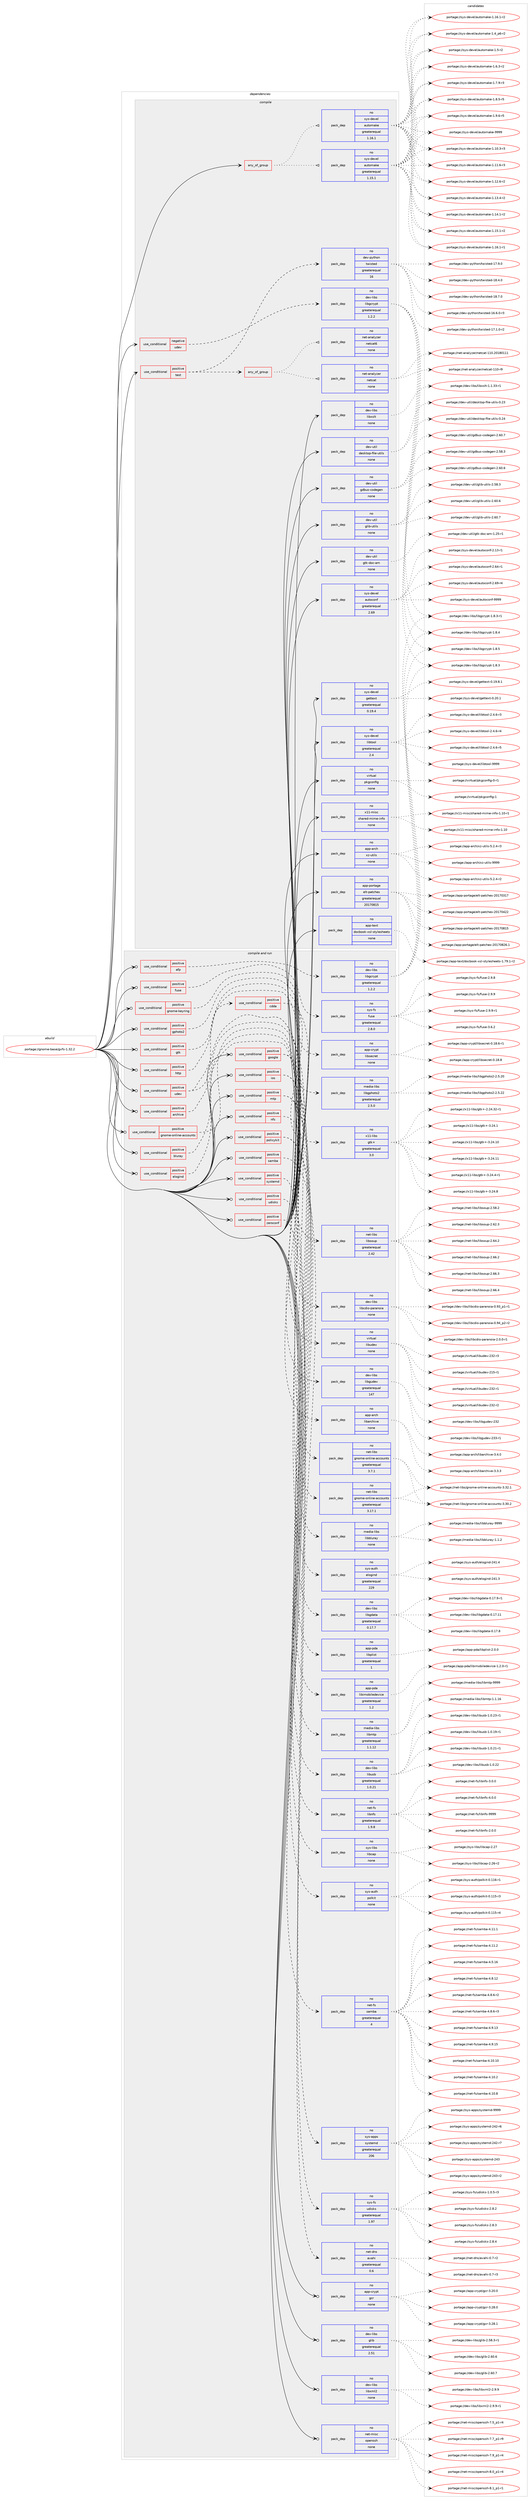 digraph prolog {

# *************
# Graph options
# *************

newrank=true;
concentrate=true;
compound=true;
graph [rankdir=LR,fontname=Helvetica,fontsize=10,ranksep=1.5];#, ranksep=2.5, nodesep=0.2];
edge  [arrowhead=vee];
node  [fontname=Helvetica,fontsize=10];

# **********
# The ebuild
# **********

subgraph cluster_leftcol {
color=gray;
rank=same;
label=<<i>ebuild</i>>;
id [label="portage://gnome-base/gvfs-1.32.2", color=red, width=4, href="../gnome-base/gvfs-1.32.2.svg"];
}

# ****************
# The dependencies
# ****************

subgraph cluster_midcol {
color=gray;
label=<<i>dependencies</i>>;
subgraph cluster_compile {
fillcolor="#eeeeee";
style=filled;
label=<<i>compile</i>>;
subgraph any3984 {
dependency279272 [label=<<TABLE BORDER="0" CELLBORDER="1" CELLSPACING="0" CELLPADDING="4"><TR><TD CELLPADDING="10">any_of_group</TD></TR></TABLE>>, shape=none, color=red];subgraph pack201076 {
dependency279273 [label=<<TABLE BORDER="0" CELLBORDER="1" CELLSPACING="0" CELLPADDING="4" WIDTH="220"><TR><TD ROWSPAN="6" CELLPADDING="30">pack_dep</TD></TR><TR><TD WIDTH="110">no</TD></TR><TR><TD>sys-devel</TD></TR><TR><TD>automake</TD></TR><TR><TD>greaterequal</TD></TR><TR><TD>1.16.1</TD></TR></TABLE>>, shape=none, color=blue];
}
dependency279272:e -> dependency279273:w [weight=20,style="dotted",arrowhead="oinv"];
subgraph pack201077 {
dependency279274 [label=<<TABLE BORDER="0" CELLBORDER="1" CELLSPACING="0" CELLPADDING="4" WIDTH="220"><TR><TD ROWSPAN="6" CELLPADDING="30">pack_dep</TD></TR><TR><TD WIDTH="110">no</TD></TR><TR><TD>sys-devel</TD></TR><TR><TD>automake</TD></TR><TR><TD>greaterequal</TD></TR><TR><TD>1.15.1</TD></TR></TABLE>>, shape=none, color=blue];
}
dependency279272:e -> dependency279274:w [weight=20,style="dotted",arrowhead="oinv"];
}
id:e -> dependency279272:w [weight=20,style="solid",arrowhead="vee"];
subgraph cond74124 {
dependency279275 [label=<<TABLE BORDER="0" CELLBORDER="1" CELLSPACING="0" CELLPADDING="4"><TR><TD ROWSPAN="3" CELLPADDING="10">use_conditional</TD></TR><TR><TD>negative</TD></TR><TR><TD>udev</TD></TR></TABLE>>, shape=none, color=red];
subgraph pack201078 {
dependency279276 [label=<<TABLE BORDER="0" CELLBORDER="1" CELLSPACING="0" CELLPADDING="4" WIDTH="220"><TR><TD ROWSPAN="6" CELLPADDING="30">pack_dep</TD></TR><TR><TD WIDTH="110">no</TD></TR><TR><TD>dev-libs</TD></TR><TR><TD>libgcrypt</TD></TR><TR><TD>greaterequal</TD></TR><TR><TD>1.2.2</TD></TR></TABLE>>, shape=none, color=blue];
}
dependency279275:e -> dependency279276:w [weight=20,style="dashed",arrowhead="vee"];
}
id:e -> dependency279275:w [weight=20,style="solid",arrowhead="vee"];
subgraph cond74125 {
dependency279277 [label=<<TABLE BORDER="0" CELLBORDER="1" CELLSPACING="0" CELLPADDING="4"><TR><TD ROWSPAN="3" CELLPADDING="10">use_conditional</TD></TR><TR><TD>positive</TD></TR><TR><TD>test</TD></TR></TABLE>>, shape=none, color=red];
subgraph pack201079 {
dependency279278 [label=<<TABLE BORDER="0" CELLBORDER="1" CELLSPACING="0" CELLPADDING="4" WIDTH="220"><TR><TD ROWSPAN="6" CELLPADDING="30">pack_dep</TD></TR><TR><TD WIDTH="110">no</TD></TR><TR><TD>dev-python</TD></TR><TR><TD>twisted</TD></TR><TR><TD>greaterequal</TD></TR><TR><TD>16</TD></TR></TABLE>>, shape=none, color=blue];
}
dependency279277:e -> dependency279278:w [weight=20,style="dashed",arrowhead="vee"];
subgraph any3985 {
dependency279279 [label=<<TABLE BORDER="0" CELLBORDER="1" CELLSPACING="0" CELLPADDING="4"><TR><TD CELLPADDING="10">any_of_group</TD></TR></TABLE>>, shape=none, color=red];subgraph pack201080 {
dependency279280 [label=<<TABLE BORDER="0" CELLBORDER="1" CELLSPACING="0" CELLPADDING="4" WIDTH="220"><TR><TD ROWSPAN="6" CELLPADDING="30">pack_dep</TD></TR><TR><TD WIDTH="110">no</TD></TR><TR><TD>net-analyzer</TD></TR><TR><TD>netcat</TD></TR><TR><TD>none</TD></TR><TR><TD></TD></TR></TABLE>>, shape=none, color=blue];
}
dependency279279:e -> dependency279280:w [weight=20,style="dotted",arrowhead="oinv"];
subgraph pack201081 {
dependency279281 [label=<<TABLE BORDER="0" CELLBORDER="1" CELLSPACING="0" CELLPADDING="4" WIDTH="220"><TR><TD ROWSPAN="6" CELLPADDING="30">pack_dep</TD></TR><TR><TD WIDTH="110">no</TD></TR><TR><TD>net-analyzer</TD></TR><TR><TD>netcat6</TD></TR><TR><TD>none</TD></TR><TR><TD></TD></TR></TABLE>>, shape=none, color=blue];
}
dependency279279:e -> dependency279281:w [weight=20,style="dotted",arrowhead="oinv"];
}
dependency279277:e -> dependency279279:w [weight=20,style="dashed",arrowhead="vee"];
}
id:e -> dependency279277:w [weight=20,style="solid",arrowhead="vee"];
subgraph pack201082 {
dependency279282 [label=<<TABLE BORDER="0" CELLBORDER="1" CELLSPACING="0" CELLPADDING="4" WIDTH="220"><TR><TD ROWSPAN="6" CELLPADDING="30">pack_dep</TD></TR><TR><TD WIDTH="110">no</TD></TR><TR><TD>app-arch</TD></TR><TR><TD>xz-utils</TD></TR><TR><TD>none</TD></TR><TR><TD></TD></TR></TABLE>>, shape=none, color=blue];
}
id:e -> dependency279282:w [weight=20,style="solid",arrowhead="vee"];
subgraph pack201083 {
dependency279283 [label=<<TABLE BORDER="0" CELLBORDER="1" CELLSPACING="0" CELLPADDING="4" WIDTH="220"><TR><TD ROWSPAN="6" CELLPADDING="30">pack_dep</TD></TR><TR><TD WIDTH="110">no</TD></TR><TR><TD>app-portage</TD></TR><TR><TD>elt-patches</TD></TR><TR><TD>greaterequal</TD></TR><TR><TD>20170815</TD></TR></TABLE>>, shape=none, color=blue];
}
id:e -> dependency279283:w [weight=20,style="solid",arrowhead="vee"];
subgraph pack201084 {
dependency279284 [label=<<TABLE BORDER="0" CELLBORDER="1" CELLSPACING="0" CELLPADDING="4" WIDTH="220"><TR><TD ROWSPAN="6" CELLPADDING="30">pack_dep</TD></TR><TR><TD WIDTH="110">no</TD></TR><TR><TD>app-text</TD></TR><TR><TD>docbook-xsl-stylesheets</TD></TR><TR><TD>none</TD></TR><TR><TD></TD></TR></TABLE>>, shape=none, color=blue];
}
id:e -> dependency279284:w [weight=20,style="solid",arrowhead="vee"];
subgraph pack201085 {
dependency279285 [label=<<TABLE BORDER="0" CELLBORDER="1" CELLSPACING="0" CELLPADDING="4" WIDTH="220"><TR><TD ROWSPAN="6" CELLPADDING="30">pack_dep</TD></TR><TR><TD WIDTH="110">no</TD></TR><TR><TD>dev-libs</TD></TR><TR><TD>libxslt</TD></TR><TR><TD>none</TD></TR><TR><TD></TD></TR></TABLE>>, shape=none, color=blue];
}
id:e -> dependency279285:w [weight=20,style="solid",arrowhead="vee"];
subgraph pack201086 {
dependency279286 [label=<<TABLE BORDER="0" CELLBORDER="1" CELLSPACING="0" CELLPADDING="4" WIDTH="220"><TR><TD ROWSPAN="6" CELLPADDING="30">pack_dep</TD></TR><TR><TD WIDTH="110">no</TD></TR><TR><TD>dev-util</TD></TR><TR><TD>desktop-file-utils</TD></TR><TR><TD>none</TD></TR><TR><TD></TD></TR></TABLE>>, shape=none, color=blue];
}
id:e -> dependency279286:w [weight=20,style="solid",arrowhead="vee"];
subgraph pack201087 {
dependency279287 [label=<<TABLE BORDER="0" CELLBORDER="1" CELLSPACING="0" CELLPADDING="4" WIDTH="220"><TR><TD ROWSPAN="6" CELLPADDING="30">pack_dep</TD></TR><TR><TD WIDTH="110">no</TD></TR><TR><TD>dev-util</TD></TR><TR><TD>gdbus-codegen</TD></TR><TR><TD>none</TD></TR><TR><TD></TD></TR></TABLE>>, shape=none, color=blue];
}
id:e -> dependency279287:w [weight=20,style="solid",arrowhead="vee"];
subgraph pack201088 {
dependency279288 [label=<<TABLE BORDER="0" CELLBORDER="1" CELLSPACING="0" CELLPADDING="4" WIDTH="220"><TR><TD ROWSPAN="6" CELLPADDING="30">pack_dep</TD></TR><TR><TD WIDTH="110">no</TD></TR><TR><TD>dev-util</TD></TR><TR><TD>glib-utils</TD></TR><TR><TD>none</TD></TR><TR><TD></TD></TR></TABLE>>, shape=none, color=blue];
}
id:e -> dependency279288:w [weight=20,style="solid",arrowhead="vee"];
subgraph pack201089 {
dependency279289 [label=<<TABLE BORDER="0" CELLBORDER="1" CELLSPACING="0" CELLPADDING="4" WIDTH="220"><TR><TD ROWSPAN="6" CELLPADDING="30">pack_dep</TD></TR><TR><TD WIDTH="110">no</TD></TR><TR><TD>dev-util</TD></TR><TR><TD>gtk-doc-am</TD></TR><TR><TD>none</TD></TR><TR><TD></TD></TR></TABLE>>, shape=none, color=blue];
}
id:e -> dependency279289:w [weight=20,style="solid",arrowhead="vee"];
subgraph pack201090 {
dependency279290 [label=<<TABLE BORDER="0" CELLBORDER="1" CELLSPACING="0" CELLPADDING="4" WIDTH="220"><TR><TD ROWSPAN="6" CELLPADDING="30">pack_dep</TD></TR><TR><TD WIDTH="110">no</TD></TR><TR><TD>sys-devel</TD></TR><TR><TD>autoconf</TD></TR><TR><TD>greaterequal</TD></TR><TR><TD>2.69</TD></TR></TABLE>>, shape=none, color=blue];
}
id:e -> dependency279290:w [weight=20,style="solid",arrowhead="vee"];
subgraph pack201091 {
dependency279291 [label=<<TABLE BORDER="0" CELLBORDER="1" CELLSPACING="0" CELLPADDING="4" WIDTH="220"><TR><TD ROWSPAN="6" CELLPADDING="30">pack_dep</TD></TR><TR><TD WIDTH="110">no</TD></TR><TR><TD>sys-devel</TD></TR><TR><TD>gettext</TD></TR><TR><TD>greaterequal</TD></TR><TR><TD>0.19.4</TD></TR></TABLE>>, shape=none, color=blue];
}
id:e -> dependency279291:w [weight=20,style="solid",arrowhead="vee"];
subgraph pack201092 {
dependency279292 [label=<<TABLE BORDER="0" CELLBORDER="1" CELLSPACING="0" CELLPADDING="4" WIDTH="220"><TR><TD ROWSPAN="6" CELLPADDING="30">pack_dep</TD></TR><TR><TD WIDTH="110">no</TD></TR><TR><TD>sys-devel</TD></TR><TR><TD>libtool</TD></TR><TR><TD>greaterequal</TD></TR><TR><TD>2.4</TD></TR></TABLE>>, shape=none, color=blue];
}
id:e -> dependency279292:w [weight=20,style="solid",arrowhead="vee"];
subgraph pack201093 {
dependency279293 [label=<<TABLE BORDER="0" CELLBORDER="1" CELLSPACING="0" CELLPADDING="4" WIDTH="220"><TR><TD ROWSPAN="6" CELLPADDING="30">pack_dep</TD></TR><TR><TD WIDTH="110">no</TD></TR><TR><TD>virtual</TD></TR><TR><TD>pkgconfig</TD></TR><TR><TD>none</TD></TR><TR><TD></TD></TR></TABLE>>, shape=none, color=blue];
}
id:e -> dependency279293:w [weight=20,style="solid",arrowhead="vee"];
subgraph pack201094 {
dependency279294 [label=<<TABLE BORDER="0" CELLBORDER="1" CELLSPACING="0" CELLPADDING="4" WIDTH="220"><TR><TD ROWSPAN="6" CELLPADDING="30">pack_dep</TD></TR><TR><TD WIDTH="110">no</TD></TR><TR><TD>x11-misc</TD></TR><TR><TD>shared-mime-info</TD></TR><TR><TD>none</TD></TR><TR><TD></TD></TR></TABLE>>, shape=none, color=blue];
}
id:e -> dependency279294:w [weight=20,style="solid",arrowhead="vee"];
}
subgraph cluster_compileandrun {
fillcolor="#eeeeee";
style=filled;
label=<<i>compile and run</i>>;
subgraph cond74126 {
dependency279295 [label=<<TABLE BORDER="0" CELLBORDER="1" CELLSPACING="0" CELLPADDING="4"><TR><TD ROWSPAN="3" CELLPADDING="10">use_conditional</TD></TR><TR><TD>positive</TD></TR><TR><TD>afp</TD></TR></TABLE>>, shape=none, color=red];
subgraph pack201095 {
dependency279296 [label=<<TABLE BORDER="0" CELLBORDER="1" CELLSPACING="0" CELLPADDING="4" WIDTH="220"><TR><TD ROWSPAN="6" CELLPADDING="30">pack_dep</TD></TR><TR><TD WIDTH="110">no</TD></TR><TR><TD>dev-libs</TD></TR><TR><TD>libgcrypt</TD></TR><TR><TD>greaterequal</TD></TR><TR><TD>1.2.2</TD></TR></TABLE>>, shape=none, color=blue];
}
dependency279295:e -> dependency279296:w [weight=20,style="dashed",arrowhead="vee"];
}
id:e -> dependency279295:w [weight=20,style="solid",arrowhead="odotvee"];
subgraph cond74127 {
dependency279297 [label=<<TABLE BORDER="0" CELLBORDER="1" CELLSPACING="0" CELLPADDING="4"><TR><TD ROWSPAN="3" CELLPADDING="10">use_conditional</TD></TR><TR><TD>positive</TD></TR><TR><TD>archive</TD></TR></TABLE>>, shape=none, color=red];
subgraph pack201096 {
dependency279298 [label=<<TABLE BORDER="0" CELLBORDER="1" CELLSPACING="0" CELLPADDING="4" WIDTH="220"><TR><TD ROWSPAN="6" CELLPADDING="30">pack_dep</TD></TR><TR><TD WIDTH="110">no</TD></TR><TR><TD>app-arch</TD></TR><TR><TD>libarchive</TD></TR><TR><TD>none</TD></TR><TR><TD></TD></TR></TABLE>>, shape=none, color=blue];
}
dependency279297:e -> dependency279298:w [weight=20,style="dashed",arrowhead="vee"];
}
id:e -> dependency279297:w [weight=20,style="solid",arrowhead="odotvee"];
subgraph cond74128 {
dependency279299 [label=<<TABLE BORDER="0" CELLBORDER="1" CELLSPACING="0" CELLPADDING="4"><TR><TD ROWSPAN="3" CELLPADDING="10">use_conditional</TD></TR><TR><TD>positive</TD></TR><TR><TD>bluray</TD></TR></TABLE>>, shape=none, color=red];
subgraph pack201097 {
dependency279300 [label=<<TABLE BORDER="0" CELLBORDER="1" CELLSPACING="0" CELLPADDING="4" WIDTH="220"><TR><TD ROWSPAN="6" CELLPADDING="30">pack_dep</TD></TR><TR><TD WIDTH="110">no</TD></TR><TR><TD>media-libs</TD></TR><TR><TD>libbluray</TD></TR><TR><TD>none</TD></TR><TR><TD></TD></TR></TABLE>>, shape=none, color=blue];
}
dependency279299:e -> dependency279300:w [weight=20,style="dashed",arrowhead="vee"];
}
id:e -> dependency279299:w [weight=20,style="solid",arrowhead="odotvee"];
subgraph cond74129 {
dependency279301 [label=<<TABLE BORDER="0" CELLBORDER="1" CELLSPACING="0" CELLPADDING="4"><TR><TD ROWSPAN="3" CELLPADDING="10">use_conditional</TD></TR><TR><TD>positive</TD></TR><TR><TD>elogind</TD></TR></TABLE>>, shape=none, color=red];
subgraph pack201098 {
dependency279302 [label=<<TABLE BORDER="0" CELLBORDER="1" CELLSPACING="0" CELLPADDING="4" WIDTH="220"><TR><TD ROWSPAN="6" CELLPADDING="30">pack_dep</TD></TR><TR><TD WIDTH="110">no</TD></TR><TR><TD>sys-auth</TD></TR><TR><TD>elogind</TD></TR><TR><TD>greaterequal</TD></TR><TR><TD>229</TD></TR></TABLE>>, shape=none, color=blue];
}
dependency279301:e -> dependency279302:w [weight=20,style="dashed",arrowhead="vee"];
}
id:e -> dependency279301:w [weight=20,style="solid",arrowhead="odotvee"];
subgraph cond74130 {
dependency279303 [label=<<TABLE BORDER="0" CELLBORDER="1" CELLSPACING="0" CELLPADDING="4"><TR><TD ROWSPAN="3" CELLPADDING="10">use_conditional</TD></TR><TR><TD>positive</TD></TR><TR><TD>fuse</TD></TR></TABLE>>, shape=none, color=red];
subgraph pack201099 {
dependency279304 [label=<<TABLE BORDER="0" CELLBORDER="1" CELLSPACING="0" CELLPADDING="4" WIDTH="220"><TR><TD ROWSPAN="6" CELLPADDING="30">pack_dep</TD></TR><TR><TD WIDTH="110">no</TD></TR><TR><TD>sys-fs</TD></TR><TR><TD>fuse</TD></TR><TR><TD>greaterequal</TD></TR><TR><TD>2.8.0</TD></TR></TABLE>>, shape=none, color=blue];
}
dependency279303:e -> dependency279304:w [weight=20,style="dashed",arrowhead="vee"];
}
id:e -> dependency279303:w [weight=20,style="solid",arrowhead="odotvee"];
subgraph cond74131 {
dependency279305 [label=<<TABLE BORDER="0" CELLBORDER="1" CELLSPACING="0" CELLPADDING="4"><TR><TD ROWSPAN="3" CELLPADDING="10">use_conditional</TD></TR><TR><TD>positive</TD></TR><TR><TD>gnome-keyring</TD></TR></TABLE>>, shape=none, color=red];
subgraph pack201100 {
dependency279306 [label=<<TABLE BORDER="0" CELLBORDER="1" CELLSPACING="0" CELLPADDING="4" WIDTH="220"><TR><TD ROWSPAN="6" CELLPADDING="30">pack_dep</TD></TR><TR><TD WIDTH="110">no</TD></TR><TR><TD>app-crypt</TD></TR><TR><TD>libsecret</TD></TR><TR><TD>none</TD></TR><TR><TD></TD></TR></TABLE>>, shape=none, color=blue];
}
dependency279305:e -> dependency279306:w [weight=20,style="dashed",arrowhead="vee"];
}
id:e -> dependency279305:w [weight=20,style="solid",arrowhead="odotvee"];
subgraph cond74132 {
dependency279307 [label=<<TABLE BORDER="0" CELLBORDER="1" CELLSPACING="0" CELLPADDING="4"><TR><TD ROWSPAN="3" CELLPADDING="10">use_conditional</TD></TR><TR><TD>positive</TD></TR><TR><TD>gnome-online-accounts</TD></TR></TABLE>>, shape=none, color=red];
subgraph pack201101 {
dependency279308 [label=<<TABLE BORDER="0" CELLBORDER="1" CELLSPACING="0" CELLPADDING="4" WIDTH="220"><TR><TD ROWSPAN="6" CELLPADDING="30">pack_dep</TD></TR><TR><TD WIDTH="110">no</TD></TR><TR><TD>net-libs</TD></TR><TR><TD>gnome-online-accounts</TD></TR><TR><TD>greaterequal</TD></TR><TR><TD>3.7.1</TD></TR></TABLE>>, shape=none, color=blue];
}
dependency279307:e -> dependency279308:w [weight=20,style="dashed",arrowhead="vee"];
}
id:e -> dependency279307:w [weight=20,style="solid",arrowhead="odotvee"];
subgraph cond74133 {
dependency279309 [label=<<TABLE BORDER="0" CELLBORDER="1" CELLSPACING="0" CELLPADDING="4"><TR><TD ROWSPAN="3" CELLPADDING="10">use_conditional</TD></TR><TR><TD>positive</TD></TR><TR><TD>google</TD></TR></TABLE>>, shape=none, color=red];
subgraph pack201102 {
dependency279310 [label=<<TABLE BORDER="0" CELLBORDER="1" CELLSPACING="0" CELLPADDING="4" WIDTH="220"><TR><TD ROWSPAN="6" CELLPADDING="30">pack_dep</TD></TR><TR><TD WIDTH="110">no</TD></TR><TR><TD>dev-libs</TD></TR><TR><TD>libgdata</TD></TR><TR><TD>greaterequal</TD></TR><TR><TD>0.17.7</TD></TR></TABLE>>, shape=none, color=blue];
}
dependency279309:e -> dependency279310:w [weight=20,style="dashed",arrowhead="vee"];
subgraph pack201103 {
dependency279311 [label=<<TABLE BORDER="0" CELLBORDER="1" CELLSPACING="0" CELLPADDING="4" WIDTH="220"><TR><TD ROWSPAN="6" CELLPADDING="30">pack_dep</TD></TR><TR><TD WIDTH="110">no</TD></TR><TR><TD>net-libs</TD></TR><TR><TD>gnome-online-accounts</TD></TR><TR><TD>greaterequal</TD></TR><TR><TD>3.17.1</TD></TR></TABLE>>, shape=none, color=blue];
}
dependency279309:e -> dependency279311:w [weight=20,style="dashed",arrowhead="vee"];
}
id:e -> dependency279309:w [weight=20,style="solid",arrowhead="odotvee"];
subgraph cond74134 {
dependency279312 [label=<<TABLE BORDER="0" CELLBORDER="1" CELLSPACING="0" CELLPADDING="4"><TR><TD ROWSPAN="3" CELLPADDING="10">use_conditional</TD></TR><TR><TD>positive</TD></TR><TR><TD>gphoto2</TD></TR></TABLE>>, shape=none, color=red];
subgraph pack201104 {
dependency279313 [label=<<TABLE BORDER="0" CELLBORDER="1" CELLSPACING="0" CELLPADDING="4" WIDTH="220"><TR><TD ROWSPAN="6" CELLPADDING="30">pack_dep</TD></TR><TR><TD WIDTH="110">no</TD></TR><TR><TD>media-libs</TD></TR><TR><TD>libgphoto2</TD></TR><TR><TD>greaterequal</TD></TR><TR><TD>2.5.0</TD></TR></TABLE>>, shape=none, color=blue];
}
dependency279312:e -> dependency279313:w [weight=20,style="dashed",arrowhead="vee"];
}
id:e -> dependency279312:w [weight=20,style="solid",arrowhead="odotvee"];
subgraph cond74135 {
dependency279314 [label=<<TABLE BORDER="0" CELLBORDER="1" CELLSPACING="0" CELLPADDING="4"><TR><TD ROWSPAN="3" CELLPADDING="10">use_conditional</TD></TR><TR><TD>positive</TD></TR><TR><TD>gtk</TD></TR></TABLE>>, shape=none, color=red];
subgraph pack201105 {
dependency279315 [label=<<TABLE BORDER="0" CELLBORDER="1" CELLSPACING="0" CELLPADDING="4" WIDTH="220"><TR><TD ROWSPAN="6" CELLPADDING="30">pack_dep</TD></TR><TR><TD WIDTH="110">no</TD></TR><TR><TD>x11-libs</TD></TR><TR><TD>gtk+</TD></TR><TR><TD>greaterequal</TD></TR><TR><TD>3.0</TD></TR></TABLE>>, shape=none, color=blue];
}
dependency279314:e -> dependency279315:w [weight=20,style="dashed",arrowhead="vee"];
}
id:e -> dependency279314:w [weight=20,style="solid",arrowhead="odotvee"];
subgraph cond74136 {
dependency279316 [label=<<TABLE BORDER="0" CELLBORDER="1" CELLSPACING="0" CELLPADDING="4"><TR><TD ROWSPAN="3" CELLPADDING="10">use_conditional</TD></TR><TR><TD>positive</TD></TR><TR><TD>http</TD></TR></TABLE>>, shape=none, color=red];
subgraph pack201106 {
dependency279317 [label=<<TABLE BORDER="0" CELLBORDER="1" CELLSPACING="0" CELLPADDING="4" WIDTH="220"><TR><TD ROWSPAN="6" CELLPADDING="30">pack_dep</TD></TR><TR><TD WIDTH="110">no</TD></TR><TR><TD>net-libs</TD></TR><TR><TD>libsoup</TD></TR><TR><TD>greaterequal</TD></TR><TR><TD>2.42</TD></TR></TABLE>>, shape=none, color=blue];
}
dependency279316:e -> dependency279317:w [weight=20,style="dashed",arrowhead="vee"];
}
id:e -> dependency279316:w [weight=20,style="solid",arrowhead="odotvee"];
subgraph cond74137 {
dependency279318 [label=<<TABLE BORDER="0" CELLBORDER="1" CELLSPACING="0" CELLPADDING="4"><TR><TD ROWSPAN="3" CELLPADDING="10">use_conditional</TD></TR><TR><TD>positive</TD></TR><TR><TD>ios</TD></TR></TABLE>>, shape=none, color=red];
subgraph pack201107 {
dependency279319 [label=<<TABLE BORDER="0" CELLBORDER="1" CELLSPACING="0" CELLPADDING="4" WIDTH="220"><TR><TD ROWSPAN="6" CELLPADDING="30">pack_dep</TD></TR><TR><TD WIDTH="110">no</TD></TR><TR><TD>app-pda</TD></TR><TR><TD>libimobiledevice</TD></TR><TR><TD>greaterequal</TD></TR><TR><TD>1.2</TD></TR></TABLE>>, shape=none, color=blue];
}
dependency279318:e -> dependency279319:w [weight=20,style="dashed",arrowhead="vee"];
subgraph pack201108 {
dependency279320 [label=<<TABLE BORDER="0" CELLBORDER="1" CELLSPACING="0" CELLPADDING="4" WIDTH="220"><TR><TD ROWSPAN="6" CELLPADDING="30">pack_dep</TD></TR><TR><TD WIDTH="110">no</TD></TR><TR><TD>app-pda</TD></TR><TR><TD>libplist</TD></TR><TR><TD>greaterequal</TD></TR><TR><TD>1</TD></TR></TABLE>>, shape=none, color=blue];
}
dependency279318:e -> dependency279320:w [weight=20,style="dashed",arrowhead="vee"];
}
id:e -> dependency279318:w [weight=20,style="solid",arrowhead="odotvee"];
subgraph cond74138 {
dependency279321 [label=<<TABLE BORDER="0" CELLBORDER="1" CELLSPACING="0" CELLPADDING="4"><TR><TD ROWSPAN="3" CELLPADDING="10">use_conditional</TD></TR><TR><TD>positive</TD></TR><TR><TD>mtp</TD></TR></TABLE>>, shape=none, color=red];
subgraph pack201109 {
dependency279322 [label=<<TABLE BORDER="0" CELLBORDER="1" CELLSPACING="0" CELLPADDING="4" WIDTH="220"><TR><TD ROWSPAN="6" CELLPADDING="30">pack_dep</TD></TR><TR><TD WIDTH="110">no</TD></TR><TR><TD>dev-libs</TD></TR><TR><TD>libusb</TD></TR><TR><TD>greaterequal</TD></TR><TR><TD>1.0.21</TD></TR></TABLE>>, shape=none, color=blue];
}
dependency279321:e -> dependency279322:w [weight=20,style="dashed",arrowhead="vee"];
subgraph pack201110 {
dependency279323 [label=<<TABLE BORDER="0" CELLBORDER="1" CELLSPACING="0" CELLPADDING="4" WIDTH="220"><TR><TD ROWSPAN="6" CELLPADDING="30">pack_dep</TD></TR><TR><TD WIDTH="110">no</TD></TR><TR><TD>media-libs</TD></TR><TR><TD>libmtp</TD></TR><TR><TD>greaterequal</TD></TR><TR><TD>1.1.12</TD></TR></TABLE>>, shape=none, color=blue];
}
dependency279321:e -> dependency279323:w [weight=20,style="dashed",arrowhead="vee"];
}
id:e -> dependency279321:w [weight=20,style="solid",arrowhead="odotvee"];
subgraph cond74139 {
dependency279324 [label=<<TABLE BORDER="0" CELLBORDER="1" CELLSPACING="0" CELLPADDING="4"><TR><TD ROWSPAN="3" CELLPADDING="10">use_conditional</TD></TR><TR><TD>positive</TD></TR><TR><TD>nfs</TD></TR></TABLE>>, shape=none, color=red];
subgraph pack201111 {
dependency279325 [label=<<TABLE BORDER="0" CELLBORDER="1" CELLSPACING="0" CELLPADDING="4" WIDTH="220"><TR><TD ROWSPAN="6" CELLPADDING="30">pack_dep</TD></TR><TR><TD WIDTH="110">no</TD></TR><TR><TD>net-fs</TD></TR><TR><TD>libnfs</TD></TR><TR><TD>greaterequal</TD></TR><TR><TD>1.9.8</TD></TR></TABLE>>, shape=none, color=blue];
}
dependency279324:e -> dependency279325:w [weight=20,style="dashed",arrowhead="vee"];
}
id:e -> dependency279324:w [weight=20,style="solid",arrowhead="odotvee"];
subgraph cond74140 {
dependency279326 [label=<<TABLE BORDER="0" CELLBORDER="1" CELLSPACING="0" CELLPADDING="4"><TR><TD ROWSPAN="3" CELLPADDING="10">use_conditional</TD></TR><TR><TD>positive</TD></TR><TR><TD>policykit</TD></TR></TABLE>>, shape=none, color=red];
subgraph pack201112 {
dependency279327 [label=<<TABLE BORDER="0" CELLBORDER="1" CELLSPACING="0" CELLPADDING="4" WIDTH="220"><TR><TD ROWSPAN="6" CELLPADDING="30">pack_dep</TD></TR><TR><TD WIDTH="110">no</TD></TR><TR><TD>sys-auth</TD></TR><TR><TD>polkit</TD></TR><TR><TD>none</TD></TR><TR><TD></TD></TR></TABLE>>, shape=none, color=blue];
}
dependency279326:e -> dependency279327:w [weight=20,style="dashed",arrowhead="vee"];
subgraph pack201113 {
dependency279328 [label=<<TABLE BORDER="0" CELLBORDER="1" CELLSPACING="0" CELLPADDING="4" WIDTH="220"><TR><TD ROWSPAN="6" CELLPADDING="30">pack_dep</TD></TR><TR><TD WIDTH="110">no</TD></TR><TR><TD>sys-libs</TD></TR><TR><TD>libcap</TD></TR><TR><TD>none</TD></TR><TR><TD></TD></TR></TABLE>>, shape=none, color=blue];
}
dependency279326:e -> dependency279328:w [weight=20,style="dashed",arrowhead="vee"];
}
id:e -> dependency279326:w [weight=20,style="solid",arrowhead="odotvee"];
subgraph cond74141 {
dependency279329 [label=<<TABLE BORDER="0" CELLBORDER="1" CELLSPACING="0" CELLPADDING="4"><TR><TD ROWSPAN="3" CELLPADDING="10">use_conditional</TD></TR><TR><TD>positive</TD></TR><TR><TD>samba</TD></TR></TABLE>>, shape=none, color=red];
subgraph pack201114 {
dependency279330 [label=<<TABLE BORDER="0" CELLBORDER="1" CELLSPACING="0" CELLPADDING="4" WIDTH="220"><TR><TD ROWSPAN="6" CELLPADDING="30">pack_dep</TD></TR><TR><TD WIDTH="110">no</TD></TR><TR><TD>net-fs</TD></TR><TR><TD>samba</TD></TR><TR><TD>greaterequal</TD></TR><TR><TD>4</TD></TR></TABLE>>, shape=none, color=blue];
}
dependency279329:e -> dependency279330:w [weight=20,style="dashed",arrowhead="vee"];
}
id:e -> dependency279329:w [weight=20,style="solid",arrowhead="odotvee"];
subgraph cond74142 {
dependency279331 [label=<<TABLE BORDER="0" CELLBORDER="1" CELLSPACING="0" CELLPADDING="4"><TR><TD ROWSPAN="3" CELLPADDING="10">use_conditional</TD></TR><TR><TD>positive</TD></TR><TR><TD>systemd</TD></TR></TABLE>>, shape=none, color=red];
subgraph pack201115 {
dependency279332 [label=<<TABLE BORDER="0" CELLBORDER="1" CELLSPACING="0" CELLPADDING="4" WIDTH="220"><TR><TD ROWSPAN="6" CELLPADDING="30">pack_dep</TD></TR><TR><TD WIDTH="110">no</TD></TR><TR><TD>sys-apps</TD></TR><TR><TD>systemd</TD></TR><TR><TD>greaterequal</TD></TR><TR><TD>206</TD></TR></TABLE>>, shape=none, color=blue];
}
dependency279331:e -> dependency279332:w [weight=20,style="dashed",arrowhead="vee"];
}
id:e -> dependency279331:w [weight=20,style="solid",arrowhead="odotvee"];
subgraph cond74143 {
dependency279333 [label=<<TABLE BORDER="0" CELLBORDER="1" CELLSPACING="0" CELLPADDING="4"><TR><TD ROWSPAN="3" CELLPADDING="10">use_conditional</TD></TR><TR><TD>positive</TD></TR><TR><TD>udev</TD></TR></TABLE>>, shape=none, color=red];
subgraph cond74144 {
dependency279334 [label=<<TABLE BORDER="0" CELLBORDER="1" CELLSPACING="0" CELLPADDING="4"><TR><TD ROWSPAN="3" CELLPADDING="10">use_conditional</TD></TR><TR><TD>positive</TD></TR><TR><TD>cdda</TD></TR></TABLE>>, shape=none, color=red];
subgraph pack201116 {
dependency279335 [label=<<TABLE BORDER="0" CELLBORDER="1" CELLSPACING="0" CELLPADDING="4" WIDTH="220"><TR><TD ROWSPAN="6" CELLPADDING="30">pack_dep</TD></TR><TR><TD WIDTH="110">no</TD></TR><TR><TD>dev-libs</TD></TR><TR><TD>libcdio-paranoia</TD></TR><TR><TD>none</TD></TR><TR><TD></TD></TR></TABLE>>, shape=none, color=blue];
}
dependency279334:e -> dependency279335:w [weight=20,style="dashed",arrowhead="vee"];
}
dependency279333:e -> dependency279334:w [weight=20,style="dashed",arrowhead="vee"];
subgraph pack201117 {
dependency279336 [label=<<TABLE BORDER="0" CELLBORDER="1" CELLSPACING="0" CELLPADDING="4" WIDTH="220"><TR><TD ROWSPAN="6" CELLPADDING="30">pack_dep</TD></TR><TR><TD WIDTH="110">no</TD></TR><TR><TD>dev-libs</TD></TR><TR><TD>libgudev</TD></TR><TR><TD>greaterequal</TD></TR><TR><TD>147</TD></TR></TABLE>>, shape=none, color=blue];
}
dependency279333:e -> dependency279336:w [weight=20,style="dashed",arrowhead="vee"];
subgraph pack201118 {
dependency279337 [label=<<TABLE BORDER="0" CELLBORDER="1" CELLSPACING="0" CELLPADDING="4" WIDTH="220"><TR><TD ROWSPAN="6" CELLPADDING="30">pack_dep</TD></TR><TR><TD WIDTH="110">no</TD></TR><TR><TD>virtual</TD></TR><TR><TD>libudev</TD></TR><TR><TD>none</TD></TR><TR><TD></TD></TR></TABLE>>, shape=none, color=blue];
}
dependency279333:e -> dependency279337:w [weight=20,style="dashed",arrowhead="vee"];
}
id:e -> dependency279333:w [weight=20,style="solid",arrowhead="odotvee"];
subgraph cond74145 {
dependency279338 [label=<<TABLE BORDER="0" CELLBORDER="1" CELLSPACING="0" CELLPADDING="4"><TR><TD ROWSPAN="3" CELLPADDING="10">use_conditional</TD></TR><TR><TD>positive</TD></TR><TR><TD>udisks</TD></TR></TABLE>>, shape=none, color=red];
subgraph pack201119 {
dependency279339 [label=<<TABLE BORDER="0" CELLBORDER="1" CELLSPACING="0" CELLPADDING="4" WIDTH="220"><TR><TD ROWSPAN="6" CELLPADDING="30">pack_dep</TD></TR><TR><TD WIDTH="110">no</TD></TR><TR><TD>sys-fs</TD></TR><TR><TD>udisks</TD></TR><TR><TD>greaterequal</TD></TR><TR><TD>1.97</TD></TR></TABLE>>, shape=none, color=blue];
}
dependency279338:e -> dependency279339:w [weight=20,style="dashed",arrowhead="vee"];
}
id:e -> dependency279338:w [weight=20,style="solid",arrowhead="odotvee"];
subgraph cond74146 {
dependency279340 [label=<<TABLE BORDER="0" CELLBORDER="1" CELLSPACING="0" CELLPADDING="4"><TR><TD ROWSPAN="3" CELLPADDING="10">use_conditional</TD></TR><TR><TD>positive</TD></TR><TR><TD>zeroconf</TD></TR></TABLE>>, shape=none, color=red];
subgraph pack201120 {
dependency279341 [label=<<TABLE BORDER="0" CELLBORDER="1" CELLSPACING="0" CELLPADDING="4" WIDTH="220"><TR><TD ROWSPAN="6" CELLPADDING="30">pack_dep</TD></TR><TR><TD WIDTH="110">no</TD></TR><TR><TD>net-dns</TD></TR><TR><TD>avahi</TD></TR><TR><TD>greaterequal</TD></TR><TR><TD>0.6</TD></TR></TABLE>>, shape=none, color=blue];
}
dependency279340:e -> dependency279341:w [weight=20,style="dashed",arrowhead="vee"];
}
id:e -> dependency279340:w [weight=20,style="solid",arrowhead="odotvee"];
subgraph pack201121 {
dependency279342 [label=<<TABLE BORDER="0" CELLBORDER="1" CELLSPACING="0" CELLPADDING="4" WIDTH="220"><TR><TD ROWSPAN="6" CELLPADDING="30">pack_dep</TD></TR><TR><TD WIDTH="110">no</TD></TR><TR><TD>app-crypt</TD></TR><TR><TD>gcr</TD></TR><TR><TD>none</TD></TR><TR><TD></TD></TR></TABLE>>, shape=none, color=blue];
}
id:e -> dependency279342:w [weight=20,style="solid",arrowhead="odotvee"];
subgraph pack201122 {
dependency279343 [label=<<TABLE BORDER="0" CELLBORDER="1" CELLSPACING="0" CELLPADDING="4" WIDTH="220"><TR><TD ROWSPAN="6" CELLPADDING="30">pack_dep</TD></TR><TR><TD WIDTH="110">no</TD></TR><TR><TD>dev-libs</TD></TR><TR><TD>glib</TD></TR><TR><TD>greaterequal</TD></TR><TR><TD>2.51</TD></TR></TABLE>>, shape=none, color=blue];
}
id:e -> dependency279343:w [weight=20,style="solid",arrowhead="odotvee"];
subgraph pack201123 {
dependency279344 [label=<<TABLE BORDER="0" CELLBORDER="1" CELLSPACING="0" CELLPADDING="4" WIDTH="220"><TR><TD ROWSPAN="6" CELLPADDING="30">pack_dep</TD></TR><TR><TD WIDTH="110">no</TD></TR><TR><TD>dev-libs</TD></TR><TR><TD>libxml2</TD></TR><TR><TD>none</TD></TR><TR><TD></TD></TR></TABLE>>, shape=none, color=blue];
}
id:e -> dependency279344:w [weight=20,style="solid",arrowhead="odotvee"];
subgraph pack201124 {
dependency279345 [label=<<TABLE BORDER="0" CELLBORDER="1" CELLSPACING="0" CELLPADDING="4" WIDTH="220"><TR><TD ROWSPAN="6" CELLPADDING="30">pack_dep</TD></TR><TR><TD WIDTH="110">no</TD></TR><TR><TD>net-misc</TD></TR><TR><TD>openssh</TD></TR><TR><TD>none</TD></TR><TR><TD></TD></TR></TABLE>>, shape=none, color=blue];
}
id:e -> dependency279345:w [weight=20,style="solid",arrowhead="odotvee"];
}
subgraph cluster_run {
fillcolor="#eeeeee";
style=filled;
label=<<i>run</i>>;
}
}

# **************
# The candidates
# **************

subgraph cluster_choices {
rank=same;
color=gray;
label=<<i>candidates</i>>;

subgraph choice201076 {
color=black;
nodesep=1;
choiceportage11512111545100101118101108479711711611110997107101454946494846514511451 [label="portage://sys-devel/automake-1.10.3-r3", color=red, width=4,href="../sys-devel/automake-1.10.3-r3.svg"];
choiceportage11512111545100101118101108479711711611110997107101454946494946544511451 [label="portage://sys-devel/automake-1.11.6-r3", color=red, width=4,href="../sys-devel/automake-1.11.6-r3.svg"];
choiceportage11512111545100101118101108479711711611110997107101454946495046544511450 [label="portage://sys-devel/automake-1.12.6-r2", color=red, width=4,href="../sys-devel/automake-1.12.6-r2.svg"];
choiceportage11512111545100101118101108479711711611110997107101454946495146524511450 [label="portage://sys-devel/automake-1.13.4-r2", color=red, width=4,href="../sys-devel/automake-1.13.4-r2.svg"];
choiceportage11512111545100101118101108479711711611110997107101454946495246494511450 [label="portage://sys-devel/automake-1.14.1-r2", color=red, width=4,href="../sys-devel/automake-1.14.1-r2.svg"];
choiceportage11512111545100101118101108479711711611110997107101454946495346494511450 [label="portage://sys-devel/automake-1.15.1-r2", color=red, width=4,href="../sys-devel/automake-1.15.1-r2.svg"];
choiceportage11512111545100101118101108479711711611110997107101454946495446494511449 [label="portage://sys-devel/automake-1.16.1-r1", color=red, width=4,href="../sys-devel/automake-1.16.1-r1.svg"];
choiceportage11512111545100101118101108479711711611110997107101454946495446494511450 [label="portage://sys-devel/automake-1.16.1-r2", color=red, width=4,href="../sys-devel/automake-1.16.1-r2.svg"];
choiceportage115121115451001011181011084797117116111109971071014549465295112544511450 [label="portage://sys-devel/automake-1.4_p6-r2", color=red, width=4,href="../sys-devel/automake-1.4_p6-r2.svg"];
choiceportage11512111545100101118101108479711711611110997107101454946534511450 [label="portage://sys-devel/automake-1.5-r2", color=red, width=4,href="../sys-devel/automake-1.5-r2.svg"];
choiceportage115121115451001011181011084797117116111109971071014549465446514511450 [label="portage://sys-devel/automake-1.6.3-r2", color=red, width=4,href="../sys-devel/automake-1.6.3-r2.svg"];
choiceportage115121115451001011181011084797117116111109971071014549465546574511451 [label="portage://sys-devel/automake-1.7.9-r3", color=red, width=4,href="../sys-devel/automake-1.7.9-r3.svg"];
choiceportage115121115451001011181011084797117116111109971071014549465646534511453 [label="portage://sys-devel/automake-1.8.5-r5", color=red, width=4,href="../sys-devel/automake-1.8.5-r5.svg"];
choiceportage115121115451001011181011084797117116111109971071014549465746544511453 [label="portage://sys-devel/automake-1.9.6-r5", color=red, width=4,href="../sys-devel/automake-1.9.6-r5.svg"];
choiceportage115121115451001011181011084797117116111109971071014557575757 [label="portage://sys-devel/automake-9999", color=red, width=4,href="../sys-devel/automake-9999.svg"];
dependency279273:e -> choiceportage11512111545100101118101108479711711611110997107101454946494846514511451:w [style=dotted,weight="100"];
dependency279273:e -> choiceportage11512111545100101118101108479711711611110997107101454946494946544511451:w [style=dotted,weight="100"];
dependency279273:e -> choiceportage11512111545100101118101108479711711611110997107101454946495046544511450:w [style=dotted,weight="100"];
dependency279273:e -> choiceportage11512111545100101118101108479711711611110997107101454946495146524511450:w [style=dotted,weight="100"];
dependency279273:e -> choiceportage11512111545100101118101108479711711611110997107101454946495246494511450:w [style=dotted,weight="100"];
dependency279273:e -> choiceportage11512111545100101118101108479711711611110997107101454946495346494511450:w [style=dotted,weight="100"];
dependency279273:e -> choiceportage11512111545100101118101108479711711611110997107101454946495446494511449:w [style=dotted,weight="100"];
dependency279273:e -> choiceportage11512111545100101118101108479711711611110997107101454946495446494511450:w [style=dotted,weight="100"];
dependency279273:e -> choiceportage115121115451001011181011084797117116111109971071014549465295112544511450:w [style=dotted,weight="100"];
dependency279273:e -> choiceportage11512111545100101118101108479711711611110997107101454946534511450:w [style=dotted,weight="100"];
dependency279273:e -> choiceportage115121115451001011181011084797117116111109971071014549465446514511450:w [style=dotted,weight="100"];
dependency279273:e -> choiceportage115121115451001011181011084797117116111109971071014549465546574511451:w [style=dotted,weight="100"];
dependency279273:e -> choiceportage115121115451001011181011084797117116111109971071014549465646534511453:w [style=dotted,weight="100"];
dependency279273:e -> choiceportage115121115451001011181011084797117116111109971071014549465746544511453:w [style=dotted,weight="100"];
dependency279273:e -> choiceportage115121115451001011181011084797117116111109971071014557575757:w [style=dotted,weight="100"];
}
subgraph choice201077 {
color=black;
nodesep=1;
choiceportage11512111545100101118101108479711711611110997107101454946494846514511451 [label="portage://sys-devel/automake-1.10.3-r3", color=red, width=4,href="../sys-devel/automake-1.10.3-r3.svg"];
choiceportage11512111545100101118101108479711711611110997107101454946494946544511451 [label="portage://sys-devel/automake-1.11.6-r3", color=red, width=4,href="../sys-devel/automake-1.11.6-r3.svg"];
choiceportage11512111545100101118101108479711711611110997107101454946495046544511450 [label="portage://sys-devel/automake-1.12.6-r2", color=red, width=4,href="../sys-devel/automake-1.12.6-r2.svg"];
choiceportage11512111545100101118101108479711711611110997107101454946495146524511450 [label="portage://sys-devel/automake-1.13.4-r2", color=red, width=4,href="../sys-devel/automake-1.13.4-r2.svg"];
choiceportage11512111545100101118101108479711711611110997107101454946495246494511450 [label="portage://sys-devel/automake-1.14.1-r2", color=red, width=4,href="../sys-devel/automake-1.14.1-r2.svg"];
choiceportage11512111545100101118101108479711711611110997107101454946495346494511450 [label="portage://sys-devel/automake-1.15.1-r2", color=red, width=4,href="../sys-devel/automake-1.15.1-r2.svg"];
choiceportage11512111545100101118101108479711711611110997107101454946495446494511449 [label="portage://sys-devel/automake-1.16.1-r1", color=red, width=4,href="../sys-devel/automake-1.16.1-r1.svg"];
choiceportage11512111545100101118101108479711711611110997107101454946495446494511450 [label="portage://sys-devel/automake-1.16.1-r2", color=red, width=4,href="../sys-devel/automake-1.16.1-r2.svg"];
choiceportage115121115451001011181011084797117116111109971071014549465295112544511450 [label="portage://sys-devel/automake-1.4_p6-r2", color=red, width=4,href="../sys-devel/automake-1.4_p6-r2.svg"];
choiceportage11512111545100101118101108479711711611110997107101454946534511450 [label="portage://sys-devel/automake-1.5-r2", color=red, width=4,href="../sys-devel/automake-1.5-r2.svg"];
choiceportage115121115451001011181011084797117116111109971071014549465446514511450 [label="portage://sys-devel/automake-1.6.3-r2", color=red, width=4,href="../sys-devel/automake-1.6.3-r2.svg"];
choiceportage115121115451001011181011084797117116111109971071014549465546574511451 [label="portage://sys-devel/automake-1.7.9-r3", color=red, width=4,href="../sys-devel/automake-1.7.9-r3.svg"];
choiceportage115121115451001011181011084797117116111109971071014549465646534511453 [label="portage://sys-devel/automake-1.8.5-r5", color=red, width=4,href="../sys-devel/automake-1.8.5-r5.svg"];
choiceportage115121115451001011181011084797117116111109971071014549465746544511453 [label="portage://sys-devel/automake-1.9.6-r5", color=red, width=4,href="../sys-devel/automake-1.9.6-r5.svg"];
choiceportage115121115451001011181011084797117116111109971071014557575757 [label="portage://sys-devel/automake-9999", color=red, width=4,href="../sys-devel/automake-9999.svg"];
dependency279274:e -> choiceportage11512111545100101118101108479711711611110997107101454946494846514511451:w [style=dotted,weight="100"];
dependency279274:e -> choiceportage11512111545100101118101108479711711611110997107101454946494946544511451:w [style=dotted,weight="100"];
dependency279274:e -> choiceportage11512111545100101118101108479711711611110997107101454946495046544511450:w [style=dotted,weight="100"];
dependency279274:e -> choiceportage11512111545100101118101108479711711611110997107101454946495146524511450:w [style=dotted,weight="100"];
dependency279274:e -> choiceportage11512111545100101118101108479711711611110997107101454946495246494511450:w [style=dotted,weight="100"];
dependency279274:e -> choiceportage11512111545100101118101108479711711611110997107101454946495346494511450:w [style=dotted,weight="100"];
dependency279274:e -> choiceportage11512111545100101118101108479711711611110997107101454946495446494511449:w [style=dotted,weight="100"];
dependency279274:e -> choiceportage11512111545100101118101108479711711611110997107101454946495446494511450:w [style=dotted,weight="100"];
dependency279274:e -> choiceportage115121115451001011181011084797117116111109971071014549465295112544511450:w [style=dotted,weight="100"];
dependency279274:e -> choiceportage11512111545100101118101108479711711611110997107101454946534511450:w [style=dotted,weight="100"];
dependency279274:e -> choiceportage115121115451001011181011084797117116111109971071014549465446514511450:w [style=dotted,weight="100"];
dependency279274:e -> choiceportage115121115451001011181011084797117116111109971071014549465546574511451:w [style=dotted,weight="100"];
dependency279274:e -> choiceportage115121115451001011181011084797117116111109971071014549465646534511453:w [style=dotted,weight="100"];
dependency279274:e -> choiceportage115121115451001011181011084797117116111109971071014549465746544511453:w [style=dotted,weight="100"];
dependency279274:e -> choiceportage115121115451001011181011084797117116111109971071014557575757:w [style=dotted,weight="100"];
}
subgraph choice201078 {
color=black;
nodesep=1;
choiceportage1001011184510810598115471081059810399114121112116454946564651 [label="portage://dev-libs/libgcrypt-1.8.3", color=red, width=4,href="../dev-libs/libgcrypt-1.8.3.svg"];
choiceportage10010111845108105981154710810598103991141211121164549465646514511449 [label="portage://dev-libs/libgcrypt-1.8.3-r1", color=red, width=4,href="../dev-libs/libgcrypt-1.8.3-r1.svg"];
choiceportage1001011184510810598115471081059810399114121112116454946564652 [label="portage://dev-libs/libgcrypt-1.8.4", color=red, width=4,href="../dev-libs/libgcrypt-1.8.4.svg"];
choiceportage1001011184510810598115471081059810399114121112116454946564653 [label="portage://dev-libs/libgcrypt-1.8.5", color=red, width=4,href="../dev-libs/libgcrypt-1.8.5.svg"];
dependency279276:e -> choiceportage1001011184510810598115471081059810399114121112116454946564651:w [style=dotted,weight="100"];
dependency279276:e -> choiceportage10010111845108105981154710810598103991141211121164549465646514511449:w [style=dotted,weight="100"];
dependency279276:e -> choiceportage1001011184510810598115471081059810399114121112116454946564652:w [style=dotted,weight="100"];
dependency279276:e -> choiceportage1001011184510810598115471081059810399114121112116454946564653:w [style=dotted,weight="100"];
}
subgraph choice201079 {
color=black;
nodesep=1;
choiceportage1001011184511212111610411111047116119105115116101100454954465446484511451 [label="portage://dev-python/twisted-16.6.0-r3", color=red, width=4,href="../dev-python/twisted-16.6.0-r3.svg"];
choiceportage1001011184511212111610411111047116119105115116101100454955464946484511450 [label="portage://dev-python/twisted-17.1.0-r2", color=red, width=4,href="../dev-python/twisted-17.1.0-r2.svg"];
choiceportage100101118451121211161041111104711611910511511610110045495546574648 [label="portage://dev-python/twisted-17.9.0", color=red, width=4,href="../dev-python/twisted-17.9.0.svg"];
choiceportage100101118451121211161041111104711611910511511610110045495646524648 [label="portage://dev-python/twisted-18.4.0", color=red, width=4,href="../dev-python/twisted-18.4.0.svg"];
choiceportage100101118451121211161041111104711611910511511610110045495646554648 [label="portage://dev-python/twisted-18.7.0", color=red, width=4,href="../dev-python/twisted-18.7.0.svg"];
dependency279278:e -> choiceportage1001011184511212111610411111047116119105115116101100454954465446484511451:w [style=dotted,weight="100"];
dependency279278:e -> choiceportage1001011184511212111610411111047116119105115116101100454955464946484511450:w [style=dotted,weight="100"];
dependency279278:e -> choiceportage100101118451121211161041111104711611910511511610110045495546574648:w [style=dotted,weight="100"];
dependency279278:e -> choiceportage100101118451121211161041111104711611910511511610110045495646524648:w [style=dotted,weight="100"];
dependency279278:e -> choiceportage100101118451121211161041111104711611910511511610110045495646554648:w [style=dotted,weight="100"];
}
subgraph choice201080 {
color=black;
nodesep=1;
choiceportage110101116459711097108121122101114471101011169997116454949484511457 [label="portage://net-analyzer/netcat-110-r9", color=red, width=4,href="../net-analyzer/netcat-110-r9.svg"];
choiceportage11010111645971109710812112210111447110101116999711645494948465048495648494949 [label="portage://net-analyzer/netcat-110.20180111", color=red, width=4,href="../net-analyzer/netcat-110.20180111.svg"];
dependency279280:e -> choiceportage110101116459711097108121122101114471101011169997116454949484511457:w [style=dotted,weight="100"];
dependency279280:e -> choiceportage11010111645971109710812112210111447110101116999711645494948465048495648494949:w [style=dotted,weight="100"];
}
subgraph choice201081 {
color=black;
nodesep=1;
}
subgraph choice201082 {
color=black;
nodesep=1;
choiceportage9711211245971149910447120122451171161051081154553465046524511450 [label="portage://app-arch/xz-utils-5.2.4-r2", color=red, width=4,href="../app-arch/xz-utils-5.2.4-r2.svg"];
choiceportage9711211245971149910447120122451171161051081154553465046524511451 [label="portage://app-arch/xz-utils-5.2.4-r3", color=red, width=4,href="../app-arch/xz-utils-5.2.4-r3.svg"];
choiceportage9711211245971149910447120122451171161051081154557575757 [label="portage://app-arch/xz-utils-9999", color=red, width=4,href="../app-arch/xz-utils-9999.svg"];
dependency279282:e -> choiceportage9711211245971149910447120122451171161051081154553465046524511450:w [style=dotted,weight="100"];
dependency279282:e -> choiceportage9711211245971149910447120122451171161051081154553465046524511451:w [style=dotted,weight="100"];
dependency279282:e -> choiceportage9711211245971149910447120122451171161051081154557575757:w [style=dotted,weight="100"];
}
subgraph choice201083 {
color=black;
nodesep=1;
choiceportage97112112451121111141169710310147101108116451129711699104101115455048495548514955 [label="portage://app-portage/elt-patches-20170317", color=red, width=4,href="../app-portage/elt-patches-20170317.svg"];
choiceportage97112112451121111141169710310147101108116451129711699104101115455048495548525050 [label="portage://app-portage/elt-patches-20170422", color=red, width=4,href="../app-portage/elt-patches-20170422.svg"];
choiceportage97112112451121111141169710310147101108116451129711699104101115455048495548564953 [label="portage://app-portage/elt-patches-20170815", color=red, width=4,href="../app-portage/elt-patches-20170815.svg"];
choiceportage971121124511211111411697103101471011081164511297116991041011154550484955485650544649 [label="portage://app-portage/elt-patches-20170826.1", color=red, width=4,href="../app-portage/elt-patches-20170826.1.svg"];
dependency279283:e -> choiceportage97112112451121111141169710310147101108116451129711699104101115455048495548514955:w [style=dotted,weight="100"];
dependency279283:e -> choiceportage97112112451121111141169710310147101108116451129711699104101115455048495548525050:w [style=dotted,weight="100"];
dependency279283:e -> choiceportage97112112451121111141169710310147101108116451129711699104101115455048495548564953:w [style=dotted,weight="100"];
dependency279283:e -> choiceportage971121124511211111411697103101471011081164511297116991041011154550484955485650544649:w [style=dotted,weight="100"];
}
subgraph choice201084 {
color=black;
nodesep=1;
choiceportage97112112451161011201164710011199981111111074512011510845115116121108101115104101101116115454946555746494511450 [label="portage://app-text/docbook-xsl-stylesheets-1.79.1-r2", color=red, width=4,href="../app-text/docbook-xsl-stylesheets-1.79.1-r2.svg"];
dependency279284:e -> choiceportage97112112451161011201164710011199981111111074512011510845115116121108101115104101101116115454946555746494511450:w [style=dotted,weight="100"];
}
subgraph choice201085 {
color=black;
nodesep=1;
choiceportage10010111845108105981154710810598120115108116454946494651514511449 [label="portage://dev-libs/libxslt-1.1.33-r1", color=red, width=4,href="../dev-libs/libxslt-1.1.33-r1.svg"];
dependency279285:e -> choiceportage10010111845108105981154710810598120115108116454946494651514511449:w [style=dotted,weight="100"];
}
subgraph choice201086 {
color=black;
nodesep=1;
choiceportage100101118451171161051084710010111510711611111245102105108101451171161051081154548465051 [label="portage://dev-util/desktop-file-utils-0.23", color=red, width=4,href="../dev-util/desktop-file-utils-0.23.svg"];
choiceportage100101118451171161051084710010111510711611111245102105108101451171161051081154548465052 [label="portage://dev-util/desktop-file-utils-0.24", color=red, width=4,href="../dev-util/desktop-file-utils-0.24.svg"];
dependency279286:e -> choiceportage100101118451171161051084710010111510711611111245102105108101451171161051081154548465051:w [style=dotted,weight="100"];
dependency279286:e -> choiceportage100101118451171161051084710010111510711611111245102105108101451171161051081154548465052:w [style=dotted,weight="100"];
}
subgraph choice201087 {
color=black;
nodesep=1;
choiceportage100101118451171161051084710310098117115459911110010110310111045504653564651 [label="portage://dev-util/gdbus-codegen-2.58.3", color=red, width=4,href="../dev-util/gdbus-codegen-2.58.3.svg"];
choiceportage100101118451171161051084710310098117115459911110010110310111045504654484654 [label="portage://dev-util/gdbus-codegen-2.60.6", color=red, width=4,href="../dev-util/gdbus-codegen-2.60.6.svg"];
choiceportage100101118451171161051084710310098117115459911110010110310111045504654484655 [label="portage://dev-util/gdbus-codegen-2.60.7", color=red, width=4,href="../dev-util/gdbus-codegen-2.60.7.svg"];
dependency279287:e -> choiceportage100101118451171161051084710310098117115459911110010110310111045504653564651:w [style=dotted,weight="100"];
dependency279287:e -> choiceportage100101118451171161051084710310098117115459911110010110310111045504654484654:w [style=dotted,weight="100"];
dependency279287:e -> choiceportage100101118451171161051084710310098117115459911110010110310111045504654484655:w [style=dotted,weight="100"];
}
subgraph choice201088 {
color=black;
nodesep=1;
choiceportage1001011184511711610510847103108105984511711610510811545504653564651 [label="portage://dev-util/glib-utils-2.58.3", color=red, width=4,href="../dev-util/glib-utils-2.58.3.svg"];
choiceportage1001011184511711610510847103108105984511711610510811545504654484654 [label="portage://dev-util/glib-utils-2.60.6", color=red, width=4,href="../dev-util/glib-utils-2.60.6.svg"];
choiceportage1001011184511711610510847103108105984511711610510811545504654484655 [label="portage://dev-util/glib-utils-2.60.7", color=red, width=4,href="../dev-util/glib-utils-2.60.7.svg"];
dependency279288:e -> choiceportage1001011184511711610510847103108105984511711610510811545504653564651:w [style=dotted,weight="100"];
dependency279288:e -> choiceportage1001011184511711610510847103108105984511711610510811545504654484654:w [style=dotted,weight="100"];
dependency279288:e -> choiceportage1001011184511711610510847103108105984511711610510811545504654484655:w [style=dotted,weight="100"];
}
subgraph choice201089 {
color=black;
nodesep=1;
choiceportage10010111845117116105108471031161074510011199459710945494650534511449 [label="portage://dev-util/gtk-doc-am-1.25-r1", color=red, width=4,href="../dev-util/gtk-doc-am-1.25-r1.svg"];
dependency279289:e -> choiceportage10010111845117116105108471031161074510011199459710945494650534511449:w [style=dotted,weight="100"];
}
subgraph choice201090 {
color=black;
nodesep=1;
choiceportage1151211154510010111810110847971171161119911111010245504649514511449 [label="portage://sys-devel/autoconf-2.13-r1", color=red, width=4,href="../sys-devel/autoconf-2.13-r1.svg"];
choiceportage1151211154510010111810110847971171161119911111010245504654524511449 [label="portage://sys-devel/autoconf-2.64-r1", color=red, width=4,href="../sys-devel/autoconf-2.64-r1.svg"];
choiceportage1151211154510010111810110847971171161119911111010245504654574511452 [label="portage://sys-devel/autoconf-2.69-r4", color=red, width=4,href="../sys-devel/autoconf-2.69-r4.svg"];
choiceportage115121115451001011181011084797117116111991111101024557575757 [label="portage://sys-devel/autoconf-9999", color=red, width=4,href="../sys-devel/autoconf-9999.svg"];
dependency279290:e -> choiceportage1151211154510010111810110847971171161119911111010245504649514511449:w [style=dotted,weight="100"];
dependency279290:e -> choiceportage1151211154510010111810110847971171161119911111010245504654524511449:w [style=dotted,weight="100"];
dependency279290:e -> choiceportage1151211154510010111810110847971171161119911111010245504654574511452:w [style=dotted,weight="100"];
dependency279290:e -> choiceportage115121115451001011181011084797117116111991111101024557575757:w [style=dotted,weight="100"];
}
subgraph choice201091 {
color=black;
nodesep=1;
choiceportage1151211154510010111810110847103101116116101120116454846495746564649 [label="portage://sys-devel/gettext-0.19.8.1", color=red, width=4,href="../sys-devel/gettext-0.19.8.1.svg"];
choiceportage115121115451001011181011084710310111611610112011645484650484649 [label="portage://sys-devel/gettext-0.20.1", color=red, width=4,href="../sys-devel/gettext-0.20.1.svg"];
dependency279291:e -> choiceportage1151211154510010111810110847103101116116101120116454846495746564649:w [style=dotted,weight="100"];
dependency279291:e -> choiceportage115121115451001011181011084710310111611610112011645484650484649:w [style=dotted,weight="100"];
}
subgraph choice201092 {
color=black;
nodesep=1;
choiceportage1151211154510010111810110847108105981161111111084550465246544511451 [label="portage://sys-devel/libtool-2.4.6-r3", color=red, width=4,href="../sys-devel/libtool-2.4.6-r3.svg"];
choiceportage1151211154510010111810110847108105981161111111084550465246544511452 [label="portage://sys-devel/libtool-2.4.6-r4", color=red, width=4,href="../sys-devel/libtool-2.4.6-r4.svg"];
choiceportage1151211154510010111810110847108105981161111111084550465246544511453 [label="portage://sys-devel/libtool-2.4.6-r5", color=red, width=4,href="../sys-devel/libtool-2.4.6-r5.svg"];
choiceportage1151211154510010111810110847108105981161111111084557575757 [label="portage://sys-devel/libtool-9999", color=red, width=4,href="../sys-devel/libtool-9999.svg"];
dependency279292:e -> choiceportage1151211154510010111810110847108105981161111111084550465246544511451:w [style=dotted,weight="100"];
dependency279292:e -> choiceportage1151211154510010111810110847108105981161111111084550465246544511452:w [style=dotted,weight="100"];
dependency279292:e -> choiceportage1151211154510010111810110847108105981161111111084550465246544511453:w [style=dotted,weight="100"];
dependency279292:e -> choiceportage1151211154510010111810110847108105981161111111084557575757:w [style=dotted,weight="100"];
}
subgraph choice201093 {
color=black;
nodesep=1;
choiceportage11810511411611797108471121071039911111010210510345484511449 [label="portage://virtual/pkgconfig-0-r1", color=red, width=4,href="../virtual/pkgconfig-0-r1.svg"];
choiceportage1181051141161179710847112107103991111101021051034549 [label="portage://virtual/pkgconfig-1", color=red, width=4,href="../virtual/pkgconfig-1.svg"];
dependency279293:e -> choiceportage11810511411611797108471121071039911111010210510345484511449:w [style=dotted,weight="100"];
dependency279293:e -> choiceportage1181051141161179710847112107103991111101021051034549:w [style=dotted,weight="100"];
}
subgraph choice201094 {
color=black;
nodesep=1;
choiceportage12049494510910511599471151049711410110045109105109101451051101021114549464948 [label="portage://x11-misc/shared-mime-info-1.10", color=red, width=4,href="../x11-misc/shared-mime-info-1.10.svg"];
choiceportage120494945109105115994711510497114101100451091051091014510511010211145494649484511449 [label="portage://x11-misc/shared-mime-info-1.10-r1", color=red, width=4,href="../x11-misc/shared-mime-info-1.10-r1.svg"];
dependency279294:e -> choiceportage12049494510910511599471151049711410110045109105109101451051101021114549464948:w [style=dotted,weight="100"];
dependency279294:e -> choiceportage120494945109105115994711510497114101100451091051091014510511010211145494649484511449:w [style=dotted,weight="100"];
}
subgraph choice201095 {
color=black;
nodesep=1;
choiceportage1001011184510810598115471081059810399114121112116454946564651 [label="portage://dev-libs/libgcrypt-1.8.3", color=red, width=4,href="../dev-libs/libgcrypt-1.8.3.svg"];
choiceportage10010111845108105981154710810598103991141211121164549465646514511449 [label="portage://dev-libs/libgcrypt-1.8.3-r1", color=red, width=4,href="../dev-libs/libgcrypt-1.8.3-r1.svg"];
choiceportage1001011184510810598115471081059810399114121112116454946564652 [label="portage://dev-libs/libgcrypt-1.8.4", color=red, width=4,href="../dev-libs/libgcrypt-1.8.4.svg"];
choiceportage1001011184510810598115471081059810399114121112116454946564653 [label="portage://dev-libs/libgcrypt-1.8.5", color=red, width=4,href="../dev-libs/libgcrypt-1.8.5.svg"];
dependency279296:e -> choiceportage1001011184510810598115471081059810399114121112116454946564651:w [style=dotted,weight="100"];
dependency279296:e -> choiceportage10010111845108105981154710810598103991141211121164549465646514511449:w [style=dotted,weight="100"];
dependency279296:e -> choiceportage1001011184510810598115471081059810399114121112116454946564652:w [style=dotted,weight="100"];
dependency279296:e -> choiceportage1001011184510810598115471081059810399114121112116454946564653:w [style=dotted,weight="100"];
}
subgraph choice201096 {
color=black;
nodesep=1;
choiceportage9711211245971149910447108105989711499104105118101455146514651 [label="portage://app-arch/libarchive-3.3.3", color=red, width=4,href="../app-arch/libarchive-3.3.3.svg"];
choiceportage9711211245971149910447108105989711499104105118101455146524648 [label="portage://app-arch/libarchive-3.4.0", color=red, width=4,href="../app-arch/libarchive-3.4.0.svg"];
dependency279298:e -> choiceportage9711211245971149910447108105989711499104105118101455146514651:w [style=dotted,weight="100"];
dependency279298:e -> choiceportage9711211245971149910447108105989711499104105118101455146524648:w [style=dotted,weight="100"];
}
subgraph choice201097 {
color=black;
nodesep=1;
choiceportage10910110010597451081059811547108105989810811711497121454946494650 [label="portage://media-libs/libbluray-1.1.2", color=red, width=4,href="../media-libs/libbluray-1.1.2.svg"];
choiceportage109101100105974510810598115471081059898108117114971214557575757 [label="portage://media-libs/libbluray-9999", color=red, width=4,href="../media-libs/libbluray-9999.svg"];
dependency279300:e -> choiceportage10910110010597451081059811547108105989810811711497121454946494650:w [style=dotted,weight="100"];
dependency279300:e -> choiceportage109101100105974510810598115471081059898108117114971214557575757:w [style=dotted,weight="100"];
}
subgraph choice201098 {
color=black;
nodesep=1;
choiceportage115121115459711711610447101108111103105110100455052494651 [label="portage://sys-auth/elogind-241.3", color=red, width=4,href="../sys-auth/elogind-241.3.svg"];
choiceportage115121115459711711610447101108111103105110100455052494652 [label="portage://sys-auth/elogind-241.4", color=red, width=4,href="../sys-auth/elogind-241.4.svg"];
dependency279302:e -> choiceportage115121115459711711610447101108111103105110100455052494651:w [style=dotted,weight="100"];
dependency279302:e -> choiceportage115121115459711711610447101108111103105110100455052494652:w [style=dotted,weight="100"];
}
subgraph choice201099 {
color=black;
nodesep=1;
choiceportage1151211154510211547102117115101455046574656 [label="portage://sys-fs/fuse-2.9.8", color=red, width=4,href="../sys-fs/fuse-2.9.8.svg"];
choiceportage1151211154510211547102117115101455046574657 [label="portage://sys-fs/fuse-2.9.9", color=red, width=4,href="../sys-fs/fuse-2.9.9.svg"];
choiceportage11512111545102115471021171151014550465746574511449 [label="portage://sys-fs/fuse-2.9.9-r1", color=red, width=4,href="../sys-fs/fuse-2.9.9-r1.svg"];
choiceportage1151211154510211547102117115101455146544650 [label="portage://sys-fs/fuse-3.6.2", color=red, width=4,href="../sys-fs/fuse-3.6.2.svg"];
dependency279304:e -> choiceportage1151211154510211547102117115101455046574656:w [style=dotted,weight="100"];
dependency279304:e -> choiceportage1151211154510211547102117115101455046574657:w [style=dotted,weight="100"];
dependency279304:e -> choiceportage11512111545102115471021171151014550465746574511449:w [style=dotted,weight="100"];
dependency279304:e -> choiceportage1151211154510211547102117115101455146544650:w [style=dotted,weight="100"];
}
subgraph choice201100 {
color=black;
nodesep=1;
choiceportage971121124599114121112116471081059811510199114101116454846495646544511449 [label="portage://app-crypt/libsecret-0.18.6-r1", color=red, width=4,href="../app-crypt/libsecret-0.18.6-r1.svg"];
choiceportage97112112459911412111211647108105981151019911410111645484649564656 [label="portage://app-crypt/libsecret-0.18.8", color=red, width=4,href="../app-crypt/libsecret-0.18.8.svg"];
dependency279306:e -> choiceportage971121124599114121112116471081059811510199114101116454846495646544511449:w [style=dotted,weight="100"];
dependency279306:e -> choiceportage97112112459911412111211647108105981151019911410111645484649564656:w [style=dotted,weight="100"];
}
subgraph choice201101 {
color=black;
nodesep=1;
choiceportage110101116451081059811547103110111109101451111101081051101014597999911111711011611545514651484650 [label="portage://net-libs/gnome-online-accounts-3.30.2", color=red, width=4,href="../net-libs/gnome-online-accounts-3.30.2.svg"];
choiceportage110101116451081059811547103110111109101451111101081051101014597999911111711011611545514651504649 [label="portage://net-libs/gnome-online-accounts-3.32.1", color=red, width=4,href="../net-libs/gnome-online-accounts-3.32.1.svg"];
dependency279308:e -> choiceportage110101116451081059811547103110111109101451111101081051101014597999911111711011611545514651484650:w [style=dotted,weight="100"];
dependency279308:e -> choiceportage110101116451081059811547103110111109101451111101081051101014597999911111711011611545514651504649:w [style=dotted,weight="100"];
}
subgraph choice201102 {
color=black;
nodesep=1;
choiceportage1001011184510810598115471081059810310097116974548464955464949 [label="portage://dev-libs/libgdata-0.17.11", color=red, width=4,href="../dev-libs/libgdata-0.17.11.svg"];
choiceportage10010111845108105981154710810598103100971169745484649554656 [label="portage://dev-libs/libgdata-0.17.8", color=red, width=4,href="../dev-libs/libgdata-0.17.8.svg"];
choiceportage100101118451081059811547108105981031009711697454846495546574511449 [label="portage://dev-libs/libgdata-0.17.9-r1", color=red, width=4,href="../dev-libs/libgdata-0.17.9-r1.svg"];
dependency279310:e -> choiceportage1001011184510810598115471081059810310097116974548464955464949:w [style=dotted,weight="100"];
dependency279310:e -> choiceportage10010111845108105981154710810598103100971169745484649554656:w [style=dotted,weight="100"];
dependency279310:e -> choiceportage100101118451081059811547108105981031009711697454846495546574511449:w [style=dotted,weight="100"];
}
subgraph choice201103 {
color=black;
nodesep=1;
choiceportage110101116451081059811547103110111109101451111101081051101014597999911111711011611545514651484650 [label="portage://net-libs/gnome-online-accounts-3.30.2", color=red, width=4,href="../net-libs/gnome-online-accounts-3.30.2.svg"];
choiceportage110101116451081059811547103110111109101451111101081051101014597999911111711011611545514651504649 [label="portage://net-libs/gnome-online-accounts-3.32.1", color=red, width=4,href="../net-libs/gnome-online-accounts-3.32.1.svg"];
dependency279311:e -> choiceportage110101116451081059811547103110111109101451111101081051101014597999911111711011611545514651484650:w [style=dotted,weight="100"];
dependency279311:e -> choiceportage110101116451081059811547103110111109101451111101081051101014597999911111711011611545514651504649:w [style=dotted,weight="100"];
}
subgraph choice201104 {
color=black;
nodesep=1;
choiceportage10910110010597451081059811547108105981031121041111161115045504653465048 [label="portage://media-libs/libgphoto2-2.5.20", color=red, width=4,href="../media-libs/libgphoto2-2.5.20.svg"];
choiceportage10910110010597451081059811547108105981031121041111161115045504653465050 [label="portage://media-libs/libgphoto2-2.5.22", color=red, width=4,href="../media-libs/libgphoto2-2.5.22.svg"];
dependency279313:e -> choiceportage10910110010597451081059811547108105981031121041111161115045504653465048:w [style=dotted,weight="100"];
dependency279313:e -> choiceportage10910110010597451081059811547108105981031121041111161115045504653465050:w [style=dotted,weight="100"];
}
subgraph choice201105 {
color=black;
nodesep=1;
choiceportage12049494510810598115471031161074345504650524651504511449 [label="portage://x11-libs/gtk+-2.24.32-r1", color=red, width=4,href="../x11-libs/gtk+-2.24.32-r1.svg"];
choiceportage12049494510810598115471031161074345514650524649 [label="portage://x11-libs/gtk+-3.24.1", color=red, width=4,href="../x11-libs/gtk+-3.24.1.svg"];
choiceportage1204949451081059811547103116107434551465052464948 [label="portage://x11-libs/gtk+-3.24.10", color=red, width=4,href="../x11-libs/gtk+-3.24.10.svg"];
choiceportage1204949451081059811547103116107434551465052464949 [label="portage://x11-libs/gtk+-3.24.11", color=red, width=4,href="../x11-libs/gtk+-3.24.11.svg"];
choiceportage120494945108105981154710311610743455146505246524511449 [label="portage://x11-libs/gtk+-3.24.4-r1", color=red, width=4,href="../x11-libs/gtk+-3.24.4-r1.svg"];
choiceportage12049494510810598115471031161074345514650524656 [label="portage://x11-libs/gtk+-3.24.8", color=red, width=4,href="../x11-libs/gtk+-3.24.8.svg"];
dependency279315:e -> choiceportage12049494510810598115471031161074345504650524651504511449:w [style=dotted,weight="100"];
dependency279315:e -> choiceportage12049494510810598115471031161074345514650524649:w [style=dotted,weight="100"];
dependency279315:e -> choiceportage1204949451081059811547103116107434551465052464948:w [style=dotted,weight="100"];
dependency279315:e -> choiceportage1204949451081059811547103116107434551465052464949:w [style=dotted,weight="100"];
dependency279315:e -> choiceportage120494945108105981154710311610743455146505246524511449:w [style=dotted,weight="100"];
dependency279315:e -> choiceportage12049494510810598115471031161074345514650524656:w [style=dotted,weight="100"];
}
subgraph choice201106 {
color=black;
nodesep=1;
choiceportage1101011164510810598115471081059811511111711245504653564650 [label="portage://net-libs/libsoup-2.58.2", color=red, width=4,href="../net-libs/libsoup-2.58.2.svg"];
choiceportage1101011164510810598115471081059811511111711245504654504651 [label="portage://net-libs/libsoup-2.62.3", color=red, width=4,href="../net-libs/libsoup-2.62.3.svg"];
choiceportage1101011164510810598115471081059811511111711245504654524650 [label="portage://net-libs/libsoup-2.64.2", color=red, width=4,href="../net-libs/libsoup-2.64.2.svg"];
choiceportage1101011164510810598115471081059811511111711245504654544650 [label="portage://net-libs/libsoup-2.66.2", color=red, width=4,href="../net-libs/libsoup-2.66.2.svg"];
choiceportage1101011164510810598115471081059811511111711245504654544651 [label="portage://net-libs/libsoup-2.66.3", color=red, width=4,href="../net-libs/libsoup-2.66.3.svg"];
choiceportage1101011164510810598115471081059811511111711245504654544652 [label="portage://net-libs/libsoup-2.66.4", color=red, width=4,href="../net-libs/libsoup-2.66.4.svg"];
dependency279317:e -> choiceportage1101011164510810598115471081059811511111711245504653564650:w [style=dotted,weight="100"];
dependency279317:e -> choiceportage1101011164510810598115471081059811511111711245504654504651:w [style=dotted,weight="100"];
dependency279317:e -> choiceportage1101011164510810598115471081059811511111711245504654524650:w [style=dotted,weight="100"];
dependency279317:e -> choiceportage1101011164510810598115471081059811511111711245504654544650:w [style=dotted,weight="100"];
dependency279317:e -> choiceportage1101011164510810598115471081059811511111711245504654544651:w [style=dotted,weight="100"];
dependency279317:e -> choiceportage1101011164510810598115471081059811511111711245504654544652:w [style=dotted,weight="100"];
}
subgraph choice201107 {
color=black;
nodesep=1;
choiceportage971121124511210097471081059810510911198105108101100101118105991014549465046484511449 [label="portage://app-pda/libimobiledevice-1.2.0-r1", color=red, width=4,href="../app-pda/libimobiledevice-1.2.0-r1.svg"];
dependency279319:e -> choiceportage971121124511210097471081059810510911198105108101100101118105991014549465046484511449:w [style=dotted,weight="100"];
}
subgraph choice201108 {
color=black;
nodesep=1;
choiceportage9711211245112100974710810598112108105115116455046484648 [label="portage://app-pda/libplist-2.0.0", color=red, width=4,href="../app-pda/libplist-2.0.0.svg"];
dependency279320:e -> choiceportage9711211245112100974710810598112108105115116455046484648:w [style=dotted,weight="100"];
}
subgraph choice201109 {
color=black;
nodesep=1;
choiceportage1001011184510810598115471081059811711598454946484649574511449 [label="portage://dev-libs/libusb-1.0.19-r1", color=red, width=4,href="../dev-libs/libusb-1.0.19-r1.svg"];
choiceportage1001011184510810598115471081059811711598454946484650494511449 [label="portage://dev-libs/libusb-1.0.21-r1", color=red, width=4,href="../dev-libs/libusb-1.0.21-r1.svg"];
choiceportage100101118451081059811547108105981171159845494648465050 [label="portage://dev-libs/libusb-1.0.22", color=red, width=4,href="../dev-libs/libusb-1.0.22.svg"];
choiceportage1001011184510810598115471081059811711598454946484650514511449 [label="portage://dev-libs/libusb-1.0.23-r1", color=red, width=4,href="../dev-libs/libusb-1.0.23-r1.svg"];
dependency279322:e -> choiceportage1001011184510810598115471081059811711598454946484649574511449:w [style=dotted,weight="100"];
dependency279322:e -> choiceportage1001011184510810598115471081059811711598454946484650494511449:w [style=dotted,weight="100"];
dependency279322:e -> choiceportage100101118451081059811547108105981171159845494648465050:w [style=dotted,weight="100"];
dependency279322:e -> choiceportage1001011184510810598115471081059811711598454946484650514511449:w [style=dotted,weight="100"];
}
subgraph choice201110 {
color=black;
nodesep=1;
choiceportage109101100105974510810598115471081059810911611245494649464954 [label="portage://media-libs/libmtp-1.1.16", color=red, width=4,href="../media-libs/libmtp-1.1.16.svg"];
choiceportage10910110010597451081059811547108105981091161124557575757 [label="portage://media-libs/libmtp-9999", color=red, width=4,href="../media-libs/libmtp-9999.svg"];
dependency279323:e -> choiceportage109101100105974510810598115471081059810911611245494649464954:w [style=dotted,weight="100"];
dependency279323:e -> choiceportage10910110010597451081059811547108105981091161124557575757:w [style=dotted,weight="100"];
}
subgraph choice201111 {
color=black;
nodesep=1;
choiceportage110101116451021154710810598110102115455046484648 [label="portage://net-fs/libnfs-2.0.0", color=red, width=4,href="../net-fs/libnfs-2.0.0.svg"];
choiceportage110101116451021154710810598110102115455146484648 [label="portage://net-fs/libnfs-3.0.0", color=red, width=4,href="../net-fs/libnfs-3.0.0.svg"];
choiceportage110101116451021154710810598110102115455246484648 [label="portage://net-fs/libnfs-4.0.0", color=red, width=4,href="../net-fs/libnfs-4.0.0.svg"];
choiceportage1101011164510211547108105981101021154557575757 [label="portage://net-fs/libnfs-9999", color=red, width=4,href="../net-fs/libnfs-9999.svg"];
dependency279325:e -> choiceportage110101116451021154710810598110102115455046484648:w [style=dotted,weight="100"];
dependency279325:e -> choiceportage110101116451021154710810598110102115455146484648:w [style=dotted,weight="100"];
dependency279325:e -> choiceportage110101116451021154710810598110102115455246484648:w [style=dotted,weight="100"];
dependency279325:e -> choiceportage1101011164510211547108105981101021154557575757:w [style=dotted,weight="100"];
}
subgraph choice201112 {
color=black;
nodesep=1;
choiceportage1151211154597117116104471121111081071051164548464949534511451 [label="portage://sys-auth/polkit-0.115-r3", color=red, width=4,href="../sys-auth/polkit-0.115-r3.svg"];
choiceportage1151211154597117116104471121111081071051164548464949534511452 [label="portage://sys-auth/polkit-0.115-r4", color=red, width=4,href="../sys-auth/polkit-0.115-r4.svg"];
choiceportage1151211154597117116104471121111081071051164548464949544511449 [label="portage://sys-auth/polkit-0.116-r1", color=red, width=4,href="../sys-auth/polkit-0.116-r1.svg"];
dependency279327:e -> choiceportage1151211154597117116104471121111081071051164548464949534511451:w [style=dotted,weight="100"];
dependency279327:e -> choiceportage1151211154597117116104471121111081071051164548464949534511452:w [style=dotted,weight="100"];
dependency279327:e -> choiceportage1151211154597117116104471121111081071051164548464949544511449:w [style=dotted,weight="100"];
}
subgraph choice201113 {
color=black;
nodesep=1;
choiceportage11512111545108105981154710810598999711245504650544511450 [label="portage://sys-libs/libcap-2.26-r2", color=red, width=4,href="../sys-libs/libcap-2.26-r2.svg"];
choiceportage1151211154510810598115471081059899971124550465055 [label="portage://sys-libs/libcap-2.27", color=red, width=4,href="../sys-libs/libcap-2.27.svg"];
dependency279328:e -> choiceportage11512111545108105981154710810598999711245504650544511450:w [style=dotted,weight="100"];
dependency279328:e -> choiceportage1151211154510810598115471081059899971124550465055:w [style=dotted,weight="100"];
}
subgraph choice201114 {
color=black;
nodesep=1;
choiceportage11010111645102115471159710998974552464948464948 [label="portage://net-fs/samba-4.10.10", color=red, width=4,href="../net-fs/samba-4.10.10.svg"];
choiceportage110101116451021154711597109989745524649484650 [label="portage://net-fs/samba-4.10.2", color=red, width=4,href="../net-fs/samba-4.10.2.svg"];
choiceportage110101116451021154711597109989745524649484656 [label="portage://net-fs/samba-4.10.8", color=red, width=4,href="../net-fs/samba-4.10.8.svg"];
choiceportage110101116451021154711597109989745524649494649 [label="portage://net-fs/samba-4.11.1", color=red, width=4,href="../net-fs/samba-4.11.1.svg"];
choiceportage110101116451021154711597109989745524649494650 [label="portage://net-fs/samba-4.11.2", color=red, width=4,href="../net-fs/samba-4.11.2.svg"];
choiceportage110101116451021154711597109989745524653464954 [label="portage://net-fs/samba-4.5.16", color=red, width=4,href="../net-fs/samba-4.5.16.svg"];
choiceportage110101116451021154711597109989745524656464950 [label="portage://net-fs/samba-4.8.12", color=red, width=4,href="../net-fs/samba-4.8.12.svg"];
choiceportage11010111645102115471159710998974552465646544511450 [label="portage://net-fs/samba-4.8.6-r2", color=red, width=4,href="../net-fs/samba-4.8.6-r2.svg"];
choiceportage11010111645102115471159710998974552465646544511451 [label="portage://net-fs/samba-4.8.6-r3", color=red, width=4,href="../net-fs/samba-4.8.6-r3.svg"];
choiceportage110101116451021154711597109989745524657464951 [label="portage://net-fs/samba-4.9.13", color=red, width=4,href="../net-fs/samba-4.9.13.svg"];
choiceportage110101116451021154711597109989745524657464953 [label="portage://net-fs/samba-4.9.15", color=red, width=4,href="../net-fs/samba-4.9.15.svg"];
dependency279330:e -> choiceportage11010111645102115471159710998974552464948464948:w [style=dotted,weight="100"];
dependency279330:e -> choiceportage110101116451021154711597109989745524649484650:w [style=dotted,weight="100"];
dependency279330:e -> choiceportage110101116451021154711597109989745524649484656:w [style=dotted,weight="100"];
dependency279330:e -> choiceportage110101116451021154711597109989745524649494649:w [style=dotted,weight="100"];
dependency279330:e -> choiceportage110101116451021154711597109989745524649494650:w [style=dotted,weight="100"];
dependency279330:e -> choiceportage110101116451021154711597109989745524653464954:w [style=dotted,weight="100"];
dependency279330:e -> choiceportage110101116451021154711597109989745524656464950:w [style=dotted,weight="100"];
dependency279330:e -> choiceportage11010111645102115471159710998974552465646544511450:w [style=dotted,weight="100"];
dependency279330:e -> choiceportage11010111645102115471159710998974552465646544511451:w [style=dotted,weight="100"];
dependency279330:e -> choiceportage110101116451021154711597109989745524657464951:w [style=dotted,weight="100"];
dependency279330:e -> choiceportage110101116451021154711597109989745524657464953:w [style=dotted,weight="100"];
}
subgraph choice201115 {
color=black;
nodesep=1;
choiceportage115121115459711211211547115121115116101109100455052504511454 [label="portage://sys-apps/systemd-242-r6", color=red, width=4,href="../sys-apps/systemd-242-r6.svg"];
choiceportage115121115459711211211547115121115116101109100455052504511455 [label="portage://sys-apps/systemd-242-r7", color=red, width=4,href="../sys-apps/systemd-242-r7.svg"];
choiceportage11512111545971121121154711512111511610110910045505251 [label="portage://sys-apps/systemd-243", color=red, width=4,href="../sys-apps/systemd-243.svg"];
choiceportage115121115459711211211547115121115116101109100455052514511450 [label="portage://sys-apps/systemd-243-r2", color=red, width=4,href="../sys-apps/systemd-243-r2.svg"];
choiceportage1151211154597112112115471151211151161011091004557575757 [label="portage://sys-apps/systemd-9999", color=red, width=4,href="../sys-apps/systemd-9999.svg"];
dependency279332:e -> choiceportage115121115459711211211547115121115116101109100455052504511454:w [style=dotted,weight="100"];
dependency279332:e -> choiceportage115121115459711211211547115121115116101109100455052504511455:w [style=dotted,weight="100"];
dependency279332:e -> choiceportage11512111545971121121154711512111511610110910045505251:w [style=dotted,weight="100"];
dependency279332:e -> choiceportage115121115459711211211547115121115116101109100455052514511450:w [style=dotted,weight="100"];
dependency279332:e -> choiceportage1151211154597112112115471151211151161011091004557575757:w [style=dotted,weight="100"];
}
subgraph choice201116 {
color=black;
nodesep=1;
choiceportage100101118451081059811547108105989910010511145112971149711011110597454846575195112494511449 [label="portage://dev-libs/libcdio-paranoia-0.93_p1-r1", color=red, width=4,href="../dev-libs/libcdio-paranoia-0.93_p1-r1.svg"];
choiceportage100101118451081059811547108105989910010511145112971149711011110597454846575295112504511450 [label="portage://dev-libs/libcdio-paranoia-0.94_p2-r2", color=red, width=4,href="../dev-libs/libcdio-paranoia-0.94_p2-r2.svg"];
choiceportage1001011184510810598115471081059899100105111451129711497110111105974550464846484511449 [label="portage://dev-libs/libcdio-paranoia-2.0.0-r1", color=red, width=4,href="../dev-libs/libcdio-paranoia-2.0.0-r1.svg"];
dependency279335:e -> choiceportage100101118451081059811547108105989910010511145112971149711011110597454846575195112494511449:w [style=dotted,weight="100"];
dependency279335:e -> choiceportage100101118451081059811547108105989910010511145112971149711011110597454846575295112504511450:w [style=dotted,weight="100"];
dependency279335:e -> choiceportage1001011184510810598115471081059899100105111451129711497110111105974550464846484511449:w [style=dotted,weight="100"];
}
subgraph choice201117 {
color=black;
nodesep=1;
choiceportage1001011184510810598115471081059810311710010111845505150 [label="portage://dev-libs/libgudev-232", color=red, width=4,href="../dev-libs/libgudev-232.svg"];
choiceportage10010111845108105981154710810598103117100101118455051514511449 [label="portage://dev-libs/libgudev-233-r1", color=red, width=4,href="../dev-libs/libgudev-233-r1.svg"];
dependency279336:e -> choiceportage1001011184510810598115471081059810311710010111845505150:w [style=dotted,weight="100"];
dependency279336:e -> choiceportage10010111845108105981154710810598103117100101118455051514511449:w [style=dotted,weight="100"];
}
subgraph choice201118 {
color=black;
nodesep=1;
choiceportage118105114116117971084710810598117100101118455049534511449 [label="portage://virtual/libudev-215-r1", color=red, width=4,href="../virtual/libudev-215-r1.svg"];
choiceportage118105114116117971084710810598117100101118455051504511449 [label="portage://virtual/libudev-232-r1", color=red, width=4,href="../virtual/libudev-232-r1.svg"];
choiceportage118105114116117971084710810598117100101118455051504511450 [label="portage://virtual/libudev-232-r2", color=red, width=4,href="../virtual/libudev-232-r2.svg"];
choiceportage118105114116117971084710810598117100101118455051504511451 [label="portage://virtual/libudev-232-r3", color=red, width=4,href="../virtual/libudev-232-r3.svg"];
dependency279337:e -> choiceportage118105114116117971084710810598117100101118455049534511449:w [style=dotted,weight="100"];
dependency279337:e -> choiceportage118105114116117971084710810598117100101118455051504511449:w [style=dotted,weight="100"];
dependency279337:e -> choiceportage118105114116117971084710810598117100101118455051504511450:w [style=dotted,weight="100"];
dependency279337:e -> choiceportage118105114116117971084710810598117100101118455051504511451:w [style=dotted,weight="100"];
}
subgraph choice201119 {
color=black;
nodesep=1;
choiceportage11512111545102115471171001051151071154549464846534511451 [label="portage://sys-fs/udisks-1.0.5-r3", color=red, width=4,href="../sys-fs/udisks-1.0.5-r3.svg"];
choiceportage1151211154510211547117100105115107115455046564650 [label="portage://sys-fs/udisks-2.8.2", color=red, width=4,href="../sys-fs/udisks-2.8.2.svg"];
choiceportage1151211154510211547117100105115107115455046564651 [label="portage://sys-fs/udisks-2.8.3", color=red, width=4,href="../sys-fs/udisks-2.8.3.svg"];
choiceportage1151211154510211547117100105115107115455046564652 [label="portage://sys-fs/udisks-2.8.4", color=red, width=4,href="../sys-fs/udisks-2.8.4.svg"];
dependency279339:e -> choiceportage11512111545102115471171001051151071154549464846534511451:w [style=dotted,weight="100"];
dependency279339:e -> choiceportage1151211154510211547117100105115107115455046564650:w [style=dotted,weight="100"];
dependency279339:e -> choiceportage1151211154510211547117100105115107115455046564651:w [style=dotted,weight="100"];
dependency279339:e -> choiceportage1151211154510211547117100105115107115455046564652:w [style=dotted,weight="100"];
}
subgraph choice201120 {
color=black;
nodesep=1;
choiceportage11010111645100110115479711897104105454846554511450 [label="portage://net-dns/avahi-0.7-r2", color=red, width=4,href="../net-dns/avahi-0.7-r2.svg"];
choiceportage11010111645100110115479711897104105454846554511451 [label="portage://net-dns/avahi-0.7-r3", color=red, width=4,href="../net-dns/avahi-0.7-r3.svg"];
dependency279341:e -> choiceportage11010111645100110115479711897104105454846554511450:w [style=dotted,weight="100"];
dependency279341:e -> choiceportage11010111645100110115479711897104105454846554511451:w [style=dotted,weight="100"];
}
subgraph choice201121 {
color=black;
nodesep=1;
choiceportage971121124599114121112116471039911445514650484648 [label="portage://app-crypt/gcr-3.20.0", color=red, width=4,href="../app-crypt/gcr-3.20.0.svg"];
choiceportage971121124599114121112116471039911445514650564648 [label="portage://app-crypt/gcr-3.28.0", color=red, width=4,href="../app-crypt/gcr-3.28.0.svg"];
choiceportage971121124599114121112116471039911445514650564649 [label="portage://app-crypt/gcr-3.28.1", color=red, width=4,href="../app-crypt/gcr-3.28.1.svg"];
dependency279342:e -> choiceportage971121124599114121112116471039911445514650484648:w [style=dotted,weight="100"];
dependency279342:e -> choiceportage971121124599114121112116471039911445514650564648:w [style=dotted,weight="100"];
dependency279342:e -> choiceportage971121124599114121112116471039911445514650564649:w [style=dotted,weight="100"];
}
subgraph choice201122 {
color=black;
nodesep=1;
choiceportage10010111845108105981154710310810598455046535646514511449 [label="portage://dev-libs/glib-2.58.3-r1", color=red, width=4,href="../dev-libs/glib-2.58.3-r1.svg"];
choiceportage1001011184510810598115471031081059845504654484654 [label="portage://dev-libs/glib-2.60.6", color=red, width=4,href="../dev-libs/glib-2.60.6.svg"];
choiceportage1001011184510810598115471031081059845504654484655 [label="portage://dev-libs/glib-2.60.7", color=red, width=4,href="../dev-libs/glib-2.60.7.svg"];
dependency279343:e -> choiceportage10010111845108105981154710310810598455046535646514511449:w [style=dotted,weight="100"];
dependency279343:e -> choiceportage1001011184510810598115471031081059845504654484654:w [style=dotted,weight="100"];
dependency279343:e -> choiceportage1001011184510810598115471031081059845504654484655:w [style=dotted,weight="100"];
}
subgraph choice201123 {
color=black;
nodesep=1;
choiceportage1001011184510810598115471081059812010910850455046574657 [label="portage://dev-libs/libxml2-2.9.9", color=red, width=4,href="../dev-libs/libxml2-2.9.9.svg"];
choiceportage10010111845108105981154710810598120109108504550465746574511449 [label="portage://dev-libs/libxml2-2.9.9-r1", color=red, width=4,href="../dev-libs/libxml2-2.9.9-r1.svg"];
dependency279344:e -> choiceportage1001011184510810598115471081059812010910850455046574657:w [style=dotted,weight="100"];
dependency279344:e -> choiceportage10010111845108105981154710810598120109108504550465746574511449:w [style=dotted,weight="100"];
}
subgraph choice201124 {
color=black;
nodesep=1;
choiceportage1101011164510910511599471111121011101151151044555465395112494511452 [label="portage://net-misc/openssh-7.5_p1-r4", color=red, width=4,href="../net-misc/openssh-7.5_p1-r4.svg"];
choiceportage1101011164510910511599471111121011101151151044555465595112494511457 [label="portage://net-misc/openssh-7.7_p1-r9", color=red, width=4,href="../net-misc/openssh-7.7_p1-r9.svg"];
choiceportage1101011164510910511599471111121011101151151044555465795112494511452 [label="portage://net-misc/openssh-7.9_p1-r4", color=red, width=4,href="../net-misc/openssh-7.9_p1-r4.svg"];
choiceportage1101011164510910511599471111121011101151151044556464895112494511452 [label="portage://net-misc/openssh-8.0_p1-r4", color=red, width=4,href="../net-misc/openssh-8.0_p1-r4.svg"];
choiceportage1101011164510910511599471111121011101151151044556464995112494511449 [label="portage://net-misc/openssh-8.1_p1-r1", color=red, width=4,href="../net-misc/openssh-8.1_p1-r1.svg"];
dependency279345:e -> choiceportage1101011164510910511599471111121011101151151044555465395112494511452:w [style=dotted,weight="100"];
dependency279345:e -> choiceportage1101011164510910511599471111121011101151151044555465595112494511457:w [style=dotted,weight="100"];
dependency279345:e -> choiceportage1101011164510910511599471111121011101151151044555465795112494511452:w [style=dotted,weight="100"];
dependency279345:e -> choiceportage1101011164510910511599471111121011101151151044556464895112494511452:w [style=dotted,weight="100"];
dependency279345:e -> choiceportage1101011164510910511599471111121011101151151044556464995112494511449:w [style=dotted,weight="100"];
}
}

}

